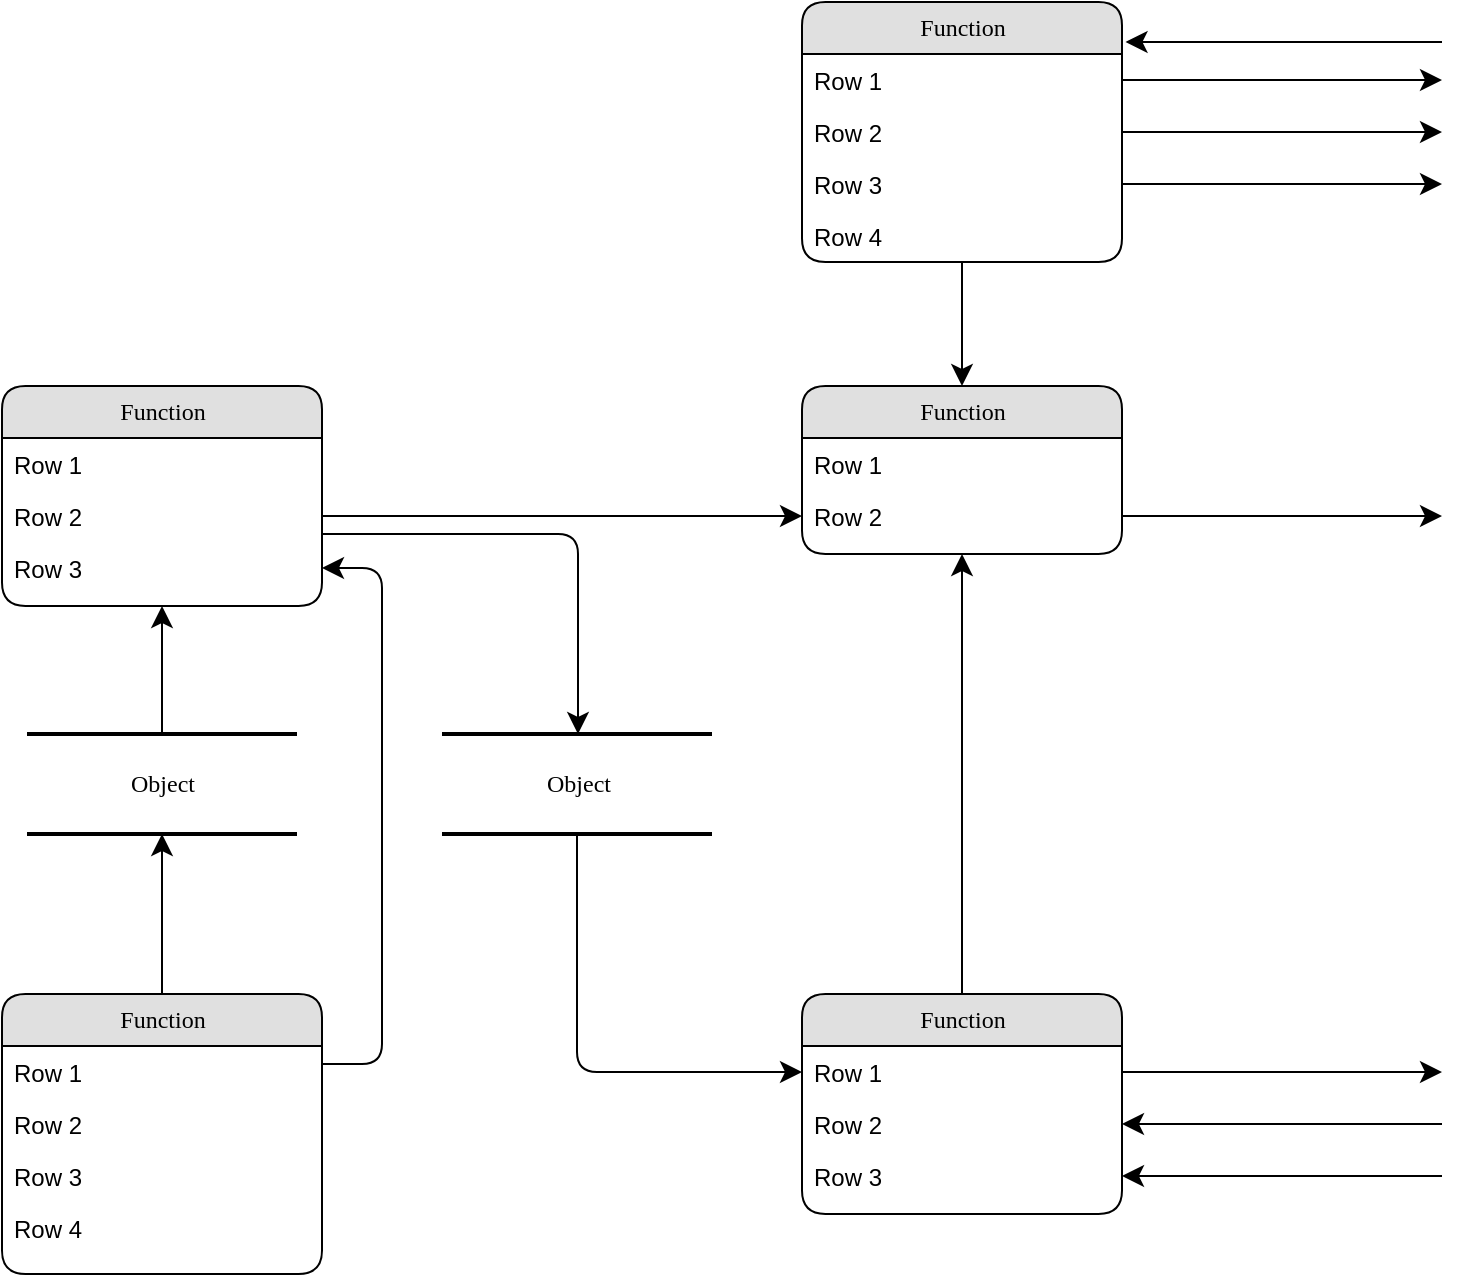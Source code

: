<mxfile version="16.6.6" type="github" pages="11">
  <diagram name="Page-1" id="5d7acffa-a066-3a61-03fe-96351882024d">
    <mxGraphModel dx="782" dy="508" grid="1" gridSize="10" guides="1" tooltips="1" connect="1" arrows="1" fold="1" page="1" pageScale="1" pageWidth="1100" pageHeight="850" background="#ffffff" math="0" shadow="0">
      <root>
        <mxCell id="0" />
        <mxCell id="1" parent="0" />
        <mxCell id="2debaab0fafb2da2-10" value="Object" style="html=1;rounded=0;shadow=0;comic=0;labelBackgroundColor=none;strokeWidth=2;fontFamily=Verdana;fontSize=12;align=center;shape=mxgraph.ios7ui.horLines;" parent="1" vertex="1">
          <mxGeometry x="172.5" y="440" width="135" height="50" as="geometry" />
        </mxCell>
        <mxCell id="21ea969265ad0168-10" value="Function" style="swimlane;html=1;fontStyle=0;childLayout=stackLayout;horizontal=1;startSize=26;fillColor=#e0e0e0;horizontalStack=0;resizeParent=1;resizeLast=0;collapsible=1;marginBottom=0;swimlaneFillColor=#ffffff;align=center;rounded=1;shadow=0;comic=0;labelBackgroundColor=none;strokeWidth=1;fontFamily=Verdana;fontSize=12" parent="1" vertex="1">
          <mxGeometry x="560" y="74" width="160" height="130" as="geometry" />
        </mxCell>
        <mxCell id="21ea969265ad0168-11" value="Row 1" style="text;html=1;strokeColor=none;fillColor=none;spacingLeft=4;spacingRight=4;whiteSpace=wrap;overflow=hidden;rotatable=0;points=[[0,0.5],[1,0.5]];portConstraint=eastwest;" parent="21ea969265ad0168-10" vertex="1">
          <mxGeometry y="26" width="160" height="26" as="geometry" />
        </mxCell>
        <mxCell id="21ea969265ad0168-12" value="Row 2" style="text;html=1;strokeColor=none;fillColor=none;spacingLeft=4;spacingRight=4;whiteSpace=wrap;overflow=hidden;rotatable=0;points=[[0,0.5],[1,0.5]];portConstraint=eastwest;" parent="21ea969265ad0168-10" vertex="1">
          <mxGeometry y="52" width="160" height="26" as="geometry" />
        </mxCell>
        <mxCell id="21ea969265ad0168-52" value="Row 3" style="text;html=1;strokeColor=none;fillColor=none;spacingLeft=4;spacingRight=4;whiteSpace=wrap;overflow=hidden;rotatable=0;points=[[0,0.5],[1,0.5]];portConstraint=eastwest;" parent="21ea969265ad0168-10" vertex="1">
          <mxGeometry y="78" width="160" height="26" as="geometry" />
        </mxCell>
        <mxCell id="21ea969265ad0168-13" value="Row 4" style="text;html=1;strokeColor=none;fillColor=none;spacingLeft=4;spacingRight=4;whiteSpace=wrap;overflow=hidden;rotatable=0;points=[[0,0.5],[1,0.5]];portConstraint=eastwest;" parent="21ea969265ad0168-10" vertex="1">
          <mxGeometry y="104" width="160" height="26" as="geometry" />
        </mxCell>
        <mxCell id="21ea969265ad0168-14" value="Function" style="swimlane;html=1;fontStyle=0;childLayout=stackLayout;horizontal=1;startSize=26;fillColor=#e0e0e0;horizontalStack=0;resizeParent=1;resizeLast=0;collapsible=1;marginBottom=0;swimlaneFillColor=#ffffff;align=center;rounded=1;shadow=0;comic=0;labelBackgroundColor=none;strokeWidth=1;fontFamily=Verdana;fontSize=12" parent="1" vertex="1">
          <mxGeometry x="160" y="266" width="160" height="110" as="geometry" />
        </mxCell>
        <mxCell id="21ea969265ad0168-15" value="Row 1" style="text;html=1;strokeColor=none;fillColor=none;spacingLeft=4;spacingRight=4;whiteSpace=wrap;overflow=hidden;rotatable=0;points=[[0,0.5],[1,0.5]];portConstraint=eastwest;" parent="21ea969265ad0168-14" vertex="1">
          <mxGeometry y="26" width="160" height="26" as="geometry" />
        </mxCell>
        <mxCell id="21ea969265ad0168-16" value="Row 2" style="text;html=1;strokeColor=none;fillColor=none;spacingLeft=4;spacingRight=4;whiteSpace=wrap;overflow=hidden;rotatable=0;points=[[0,0.5],[1,0.5]];portConstraint=eastwest;" parent="21ea969265ad0168-14" vertex="1">
          <mxGeometry y="52" width="160" height="26" as="geometry" />
        </mxCell>
        <mxCell id="21ea969265ad0168-17" value="Row 3" style="text;html=1;strokeColor=none;fillColor=none;spacingLeft=4;spacingRight=4;whiteSpace=wrap;overflow=hidden;rotatable=0;points=[[0,0.5],[1,0.5]];portConstraint=eastwest;" parent="21ea969265ad0168-14" vertex="1">
          <mxGeometry y="78" width="160" height="26" as="geometry" />
        </mxCell>
        <mxCell id="21ea969265ad0168-18" value="Function" style="swimlane;html=1;fontStyle=0;childLayout=stackLayout;horizontal=1;startSize=26;fillColor=#e0e0e0;horizontalStack=0;resizeParent=1;resizeLast=0;collapsible=1;marginBottom=0;swimlaneFillColor=#ffffff;align=center;rounded=1;shadow=0;comic=0;labelBackgroundColor=none;strokeWidth=1;fontFamily=Verdana;fontSize=12" parent="1" vertex="1">
          <mxGeometry x="160" y="570" width="160" height="140" as="geometry" />
        </mxCell>
        <mxCell id="21ea969265ad0168-19" value="Row 1" style="text;html=1;strokeColor=none;fillColor=none;spacingLeft=4;spacingRight=4;whiteSpace=wrap;overflow=hidden;rotatable=0;points=[[0,0.5],[1,0.5]];portConstraint=eastwest;" parent="21ea969265ad0168-18" vertex="1">
          <mxGeometry y="26" width="160" height="26" as="geometry" />
        </mxCell>
        <mxCell id="21ea969265ad0168-20" value="Row 2" style="text;html=1;strokeColor=none;fillColor=none;spacingLeft=4;spacingRight=4;whiteSpace=wrap;overflow=hidden;rotatable=0;points=[[0,0.5],[1,0.5]];portConstraint=eastwest;" parent="21ea969265ad0168-18" vertex="1">
          <mxGeometry y="52" width="160" height="26" as="geometry" />
        </mxCell>
        <mxCell id="21ea969265ad0168-51" value="Row 3" style="text;html=1;strokeColor=none;fillColor=none;spacingLeft=4;spacingRight=4;whiteSpace=wrap;overflow=hidden;rotatable=0;points=[[0,0.5],[1,0.5]];portConstraint=eastwest;" parent="21ea969265ad0168-18" vertex="1">
          <mxGeometry y="78" width="160" height="26" as="geometry" />
        </mxCell>
        <mxCell id="21ea969265ad0168-21" value="Row 4" style="text;html=1;strokeColor=none;fillColor=none;spacingLeft=4;spacingRight=4;whiteSpace=wrap;overflow=hidden;rotatable=0;points=[[0,0.5],[1,0.5]];portConstraint=eastwest;" parent="21ea969265ad0168-18" vertex="1">
          <mxGeometry y="104" width="160" height="26" as="geometry" />
        </mxCell>
        <mxCell id="21ea969265ad0168-22" value="Function" style="swimlane;html=1;fontStyle=0;childLayout=stackLayout;horizontal=1;startSize=26;fillColor=#e0e0e0;horizontalStack=0;resizeParent=1;resizeLast=0;collapsible=1;marginBottom=0;swimlaneFillColor=#ffffff;align=center;rounded=1;shadow=0;comic=0;labelBackgroundColor=none;strokeWidth=1;fontFamily=Verdana;fontSize=12" parent="1" vertex="1">
          <mxGeometry x="560" y="266" width="160" height="84" as="geometry" />
        </mxCell>
        <mxCell id="21ea969265ad0168-23" value="Row 1" style="text;html=1;strokeColor=none;fillColor=none;spacingLeft=4;spacingRight=4;whiteSpace=wrap;overflow=hidden;rotatable=0;points=[[0,0.5],[1,0.5]];portConstraint=eastwest;" parent="21ea969265ad0168-22" vertex="1">
          <mxGeometry y="26" width="160" height="26" as="geometry" />
        </mxCell>
        <mxCell id="21ea969265ad0168-24" value="Row 2" style="text;html=1;strokeColor=none;fillColor=none;spacingLeft=4;spacingRight=4;whiteSpace=wrap;overflow=hidden;rotatable=0;points=[[0,0.5],[1,0.5]];portConstraint=eastwest;" parent="21ea969265ad0168-22" vertex="1">
          <mxGeometry y="52" width="160" height="26" as="geometry" />
        </mxCell>
        <mxCell id="21ea969265ad0168-26" value="Function" style="swimlane;html=1;fontStyle=0;childLayout=stackLayout;horizontal=1;startSize=26;fillColor=#e0e0e0;horizontalStack=0;resizeParent=1;resizeLast=0;collapsible=1;marginBottom=0;swimlaneFillColor=#ffffff;align=center;rounded=1;shadow=0;comic=0;labelBackgroundColor=none;strokeWidth=1;fontFamily=Verdana;fontSize=12" parent="1" vertex="1">
          <mxGeometry x="560" y="570" width="160" height="110" as="geometry" />
        </mxCell>
        <mxCell id="21ea969265ad0168-27" value="Row 1" style="text;html=1;strokeColor=none;fillColor=none;spacingLeft=4;spacingRight=4;whiteSpace=wrap;overflow=hidden;rotatable=0;points=[[0,0.5],[1,0.5]];portConstraint=eastwest;" parent="21ea969265ad0168-26" vertex="1">
          <mxGeometry y="26" width="160" height="26" as="geometry" />
        </mxCell>
        <mxCell id="21ea969265ad0168-28" value="Row 2" style="text;html=1;strokeColor=none;fillColor=none;spacingLeft=4;spacingRight=4;whiteSpace=wrap;overflow=hidden;rotatable=0;points=[[0,0.5],[1,0.5]];portConstraint=eastwest;" parent="21ea969265ad0168-26" vertex="1">
          <mxGeometry y="52" width="160" height="26" as="geometry" />
        </mxCell>
        <mxCell id="21ea969265ad0168-29" value="Row 3" style="text;html=1;strokeColor=none;fillColor=none;spacingLeft=4;spacingRight=4;whiteSpace=wrap;overflow=hidden;rotatable=0;points=[[0,0.5],[1,0.5]];portConstraint=eastwest;" parent="21ea969265ad0168-26" vertex="1">
          <mxGeometry y="78" width="160" height="26" as="geometry" />
        </mxCell>
        <mxCell id="21ea969265ad0168-30" value="Object" style="html=1;rounded=0;shadow=0;comic=0;labelBackgroundColor=none;strokeWidth=2;fontFamily=Verdana;fontSize=12;align=center;shape=mxgraph.ios7ui.horLines;" parent="1" vertex="1">
          <mxGeometry x="380" y="440" width="135" height="50" as="geometry" />
        </mxCell>
        <mxCell id="21ea969265ad0168-31" style="edgeStyle=none;html=1;labelBackgroundColor=none;startFill=0;startSize=8;endFill=1;endSize=8;fontFamily=Verdana;fontSize=12;" parent="1" source="21ea969265ad0168-18" target="2debaab0fafb2da2-10" edge="1">
          <mxGeometry relative="1" as="geometry" />
        </mxCell>
        <mxCell id="21ea969265ad0168-32" style="edgeStyle=none;html=1;labelBackgroundColor=none;startFill=0;startSize=8;endFill=1;endSize=8;fontFamily=Verdana;fontSize=12;" parent="1" source="2debaab0fafb2da2-10" target="21ea969265ad0168-14" edge="1">
          <mxGeometry relative="1" as="geometry" />
        </mxCell>
        <mxCell id="21ea969265ad0168-33" style="edgeStyle=orthogonalEdgeStyle;html=1;labelBackgroundColor=none;startFill=0;startSize=8;endFill=1;endSize=8;fontFamily=Verdana;fontSize=12;exitX=1;exitY=0.25;entryX=1;entryY=0.5;" parent="1" source="21ea969265ad0168-18" target="21ea969265ad0168-17" edge="1">
          <mxGeometry relative="1" as="geometry">
            <Array as="points">
              <mxPoint x="350" y="605" />
              <mxPoint x="350" y="357" />
            </Array>
          </mxGeometry>
        </mxCell>
        <mxCell id="21ea969265ad0168-34" value="" style="edgeStyle=orthogonalEdgeStyle;html=1;labelBackgroundColor=none;startFill=0;startSize=8;endFill=1;endSize=8;fontFamily=Verdana;fontSize=12;" parent="1" source="21ea969265ad0168-30" target="21ea969265ad0168-27" edge="1">
          <mxGeometry x="-0.134" y="32" relative="1" as="geometry">
            <mxPoint as="offset" />
          </mxGeometry>
        </mxCell>
        <mxCell id="21ea969265ad0168-35" style="edgeStyle=orthogonalEdgeStyle;html=1;labelBackgroundColor=none;startFill=0;startSize=8;endFill=1;endSize=8;fontFamily=Verdana;fontSize=12;" parent="1" source="21ea969265ad0168-14" target="21ea969265ad0168-30" edge="1">
          <mxGeometry relative="1" as="geometry">
            <Array as="points">
              <mxPoint x="448" y="340" />
            </Array>
          </mxGeometry>
        </mxCell>
        <mxCell id="21ea969265ad0168-37" style="edgeStyle=orthogonalEdgeStyle;html=1;labelBackgroundColor=none;startFill=0;startSize=8;endFill=1;endSize=8;fontFamily=Verdana;fontSize=12;" parent="1" source="21ea969265ad0168-26" target="21ea969265ad0168-22" edge="1">
          <mxGeometry relative="1" as="geometry" />
        </mxCell>
        <mxCell id="21ea969265ad0168-38" style="edgeStyle=orthogonalEdgeStyle;html=1;labelBackgroundColor=none;startFill=0;startSize=8;endFill=1;endSize=8;fontFamily=Verdana;fontSize=12;" parent="1" source="21ea969265ad0168-10" target="21ea969265ad0168-22" edge="1">
          <mxGeometry relative="1" as="geometry" />
        </mxCell>
        <mxCell id="21ea969265ad0168-42" style="edgeStyle=orthogonalEdgeStyle;html=1;exitX=1;exitY=0.5;entryX=0;entryY=0.5;labelBackgroundColor=none;startFill=0;startSize=8;endFill=1;endSize=8;fontFamily=Verdana;fontSize=12;" parent="1" source="21ea969265ad0168-16" target="21ea969265ad0168-24" edge="1">
          <mxGeometry relative="1" as="geometry">
            <Array as="points" />
          </mxGeometry>
        </mxCell>
        <mxCell id="21ea969265ad0168-43" style="edgeStyle=orthogonalEdgeStyle;html=1;labelBackgroundColor=none;startFill=0;startSize=8;endFill=1;endSize=8;fontFamily=Verdana;fontSize=12;" parent="1" source="21ea969265ad0168-24" edge="1">
          <mxGeometry relative="1" as="geometry">
            <mxPoint x="880" y="331" as="targetPoint" />
          </mxGeometry>
        </mxCell>
        <mxCell id="21ea969265ad0168-44" style="edgeStyle=orthogonalEdgeStyle;html=1;exitX=1;exitY=0.5;labelBackgroundColor=none;startFill=0;startSize=8;endFill=1;endSize=8;fontFamily=Verdana;fontSize=12;" parent="1" source="21ea969265ad0168-27" edge="1">
          <mxGeometry relative="1" as="geometry">
            <mxPoint x="880" y="609" as="targetPoint" />
          </mxGeometry>
        </mxCell>
        <mxCell id="21ea969265ad0168-45" style="edgeStyle=orthogonalEdgeStyle;html=1;labelBackgroundColor=none;startFill=0;startSize=8;endFill=1;endSize=8;fontFamily=Verdana;fontSize=12;entryX=1;entryY=0.5;" parent="1" target="21ea969265ad0168-28" edge="1">
          <mxGeometry relative="1" as="geometry">
            <mxPoint x="890" y="619" as="targetPoint" />
            <mxPoint x="880" y="635" as="sourcePoint" />
            <Array as="points">
              <mxPoint x="880" y="635" />
            </Array>
          </mxGeometry>
        </mxCell>
        <mxCell id="21ea969265ad0168-46" style="edgeStyle=orthogonalEdgeStyle;html=1;labelBackgroundColor=none;startFill=0;startSize=8;endFill=1;endSize=8;fontFamily=Verdana;fontSize=12;entryX=1;entryY=0.5;" parent="1" target="21ea969265ad0168-29" edge="1">
          <mxGeometry relative="1" as="geometry">
            <mxPoint x="730.19" y="645.095" as="targetPoint" />
            <mxPoint x="880" y="661" as="sourcePoint" />
            <Array as="points">
              <mxPoint x="800" y="661" />
              <mxPoint x="800" y="661" />
            </Array>
          </mxGeometry>
        </mxCell>
        <mxCell id="21ea969265ad0168-47" style="edgeStyle=orthogonalEdgeStyle;html=1;exitX=1;exitY=0.5;labelBackgroundColor=none;startFill=0;startSize=8;endFill=1;endSize=8;fontFamily=Verdana;fontSize=12;" parent="1" source="21ea969265ad0168-11" edge="1">
          <mxGeometry relative="1" as="geometry">
            <mxPoint x="880" y="113" as="targetPoint" />
          </mxGeometry>
        </mxCell>
        <mxCell id="21ea969265ad0168-48" style="edgeStyle=orthogonalEdgeStyle;html=1;exitX=1;exitY=0.5;labelBackgroundColor=none;startFill=0;startSize=8;endFill=1;endSize=8;fontFamily=Verdana;fontSize=12;" parent="1" source="21ea969265ad0168-12" edge="1">
          <mxGeometry relative="1" as="geometry">
            <mxPoint x="880" y="139" as="targetPoint" />
          </mxGeometry>
        </mxCell>
        <mxCell id="21ea969265ad0168-49" style="edgeStyle=orthogonalEdgeStyle;html=1;exitX=1;exitY=0.5;labelBackgroundColor=none;startFill=0;startSize=8;endFill=1;endSize=8;fontFamily=Verdana;fontSize=12;" parent="1" source="21ea969265ad0168-52" edge="1">
          <mxGeometry relative="1" as="geometry">
            <mxPoint x="880" y="165" as="targetPoint" />
            <Array as="points" />
          </mxGeometry>
        </mxCell>
        <mxCell id="21ea969265ad0168-50" style="edgeStyle=elbowEdgeStyle;html=1;labelBackgroundColor=none;startFill=0;startSize=8;endFill=1;endSize=8;fontFamily=Verdana;fontSize=12;elbow=vertical;entryX=1.011;entryY=0.152;entryPerimeter=0;" parent="1" target="21ea969265ad0168-10" edge="1">
          <mxGeometry relative="1" as="geometry">
            <mxPoint x="740" y="89" as="targetPoint" />
            <mxPoint x="880" y="94" as="sourcePoint" />
            <Array as="points">
              <mxPoint x="810" y="94" />
            </Array>
          </mxGeometry>
        </mxCell>
      </root>
    </mxGraphModel>
  </diagram>
  <diagram id="NEFC5_riWzsDIuWnUayE" name="Main">
    <mxGraphModel dx="782" dy="1677" grid="1" gridSize="10" guides="1" tooltips="1" connect="1" arrows="1" fold="1" page="1" pageScale="1" pageWidth="827" pageHeight="1169" math="0" shadow="0">
      <root>
        <mxCell id="XBM9AIjGbo9Ioxt-2AgH-0" />
        <mxCell id="XBM9AIjGbo9Ioxt-2AgH-1" parent="XBM9AIjGbo9Ioxt-2AgH-0" />
        <mxCell id="5ZwU4GFAY4dAWswxQQot-0" value="Main" style="swimlane;html=1;fontStyle=0;childLayout=stackLayout;horizontal=1;startSize=26;fillColor=#e0e0e0;horizontalStack=0;resizeParent=1;resizeLast=0;collapsible=1;marginBottom=0;swimlaneFillColor=#ffffff;align=center;rounded=1;shadow=0;comic=0;labelBackgroundColor=none;strokeWidth=1;fontFamily=Verdana;fontSize=12" vertex="1" parent="XBM9AIjGbo9Ioxt-2AgH-1">
          <mxGeometry x="40" y="10" width="170" height="130" as="geometry" />
        </mxCell>
        <mxCell id="5ZwU4GFAY4dAWswxQQot-1" value="初始化System变量为SLAM" style="text;html=1;strokeColor=none;fillColor=none;spacingLeft=4;spacingRight=4;whiteSpace=wrap;overflow=hidden;rotatable=0;points=[[0,0.5],[1,0.5]];portConstraint=eastwest;" vertex="1" parent="5ZwU4GFAY4dAWswxQQot-0">
          <mxGeometry y="26" width="170" height="26" as="geometry" />
        </mxCell>
        <mxCell id="5ZwU4GFAY4dAWswxQQot-2" value="开始跟踪每一帧图像均执行TrackRGBD" style="text;html=1;strokeColor=none;fillColor=none;spacingLeft=4;spacingRight=4;whiteSpace=wrap;overflow=hidden;rotatable=0;points=[[0,0.5],[1,0.5]];portConstraint=eastwest;" vertex="1" parent="5ZwU4GFAY4dAWswxQQot-0">
          <mxGeometry y="52" width="170" height="38" as="geometry" />
        </mxCell>
        <mxCell id="5ZwU4GFAY4dAWswxQQot-3" value="。。。" style="text;html=1;strokeColor=none;fillColor=none;spacingLeft=4;spacingRight=4;whiteSpace=wrap;overflow=hidden;rotatable=0;points=[[0,0.5],[1,0.5]];portConstraint=eastwest;" vertex="1" parent="5ZwU4GFAY4dAWswxQQot-0">
          <mxGeometry y="90" width="170" height="26" as="geometry" />
        </mxCell>
        <mxCell id="cbzC4tqrLc4gMZMBszN0-0" value="System::TrackRGBD()" style="swimlane;html=1;fontStyle=0;childLayout=stackLayout;horizontal=1;startSize=26;fillColor=#e0e0e0;horizontalStack=0;resizeParent=1;resizeLast=0;collapsible=1;marginBottom=0;swimlaneFillColor=#ffffff;align=center;rounded=1;shadow=0;comic=0;labelBackgroundColor=none;strokeWidth=1;fontFamily=Verdana;fontSize=12" vertex="1" parent="XBM9AIjGbo9Ioxt-2AgH-1">
          <mxGeometry x="260" y="10" width="310" height="130" as="geometry" />
        </mxCell>
        <mxCell id="cbzC4tqrLc4gMZMBszN0-1" value="检测模式是否变化" style="text;html=1;strokeColor=none;fillColor=none;spacingLeft=4;spacingRight=4;whiteSpace=wrap;overflow=hidden;rotatable=0;points=[[0,0.5],[1,0.5]];portConstraint=eastwest;" vertex="1" parent="cbzC4tqrLc4gMZMBszN0-0">
          <mxGeometry y="26" width="310" height="26" as="geometry" />
        </mxCell>
        <mxCell id="cbzC4tqrLc4gMZMBszN0-2" value="检测是否Reset" style="text;html=1;strokeColor=none;fillColor=none;spacingLeft=4;spacingRight=4;whiteSpace=wrap;overflow=hidden;rotatable=0;points=[[0,0.5],[1,0.5]];portConstraint=eastwest;" vertex="1" parent="cbzC4tqrLc4gMZMBszN0-0">
          <mxGeometry y="52" width="310" height="26" as="geometry" />
        </mxCell>
        <mxCell id="cbzC4tqrLc4gMZMBszN0-3" value="mpTracker-&amp;gt;GetImg()" style="text;html=1;strokeColor=none;fillColor=none;spacingLeft=4;spacingRight=4;whiteSpace=wrap;overflow=hidden;rotatable=0;points=[[0,0.5],[1,0.5]];portConstraint=eastwest;" vertex="1" parent="cbzC4tqrLc4gMZMBszN0-0">
          <mxGeometry y="78" width="310" height="26" as="geometry" />
        </mxCell>
        <mxCell id="OGtgcvj3k4_5JYCi7gIc-1" value="mpTracker-&amp;gt;GrabImageRGBD()" style="text;html=1;strokeColor=none;fillColor=none;spacingLeft=4;spacingRight=4;whiteSpace=wrap;overflow=hidden;rotatable=0;points=[[0,0.5],[1,0.5]];portConstraint=eastwest;" vertex="1" parent="cbzC4tqrLc4gMZMBszN0-0">
          <mxGeometry y="104" width="310" height="26" as="geometry" />
        </mxCell>
        <mxCell id="wZVVgEbONP2YVBvIuFuA-4" value="若mbActivateLocalizationMode变为True，mpLocalMapper-&amp;gt;RequestStop()，停止之后，mpTracker-&amp;gt;InformOnlyTracking(True)" style="rounded=0;whiteSpace=wrap;html=1;fontColor=#000000;" vertex="1" parent="XBM9AIjGbo9Ioxt-2AgH-1">
          <mxGeometry x="630" y="-80" width="270" height="50" as="geometry" />
        </mxCell>
        <mxCell id="wZVVgEbONP2YVBvIuFuA-6" style="edgeStyle=orthogonalEdgeStyle;rounded=0;orthogonalLoop=1;jettySize=auto;html=1;exitX=1;exitY=0.5;exitDx=0;exitDy=0;entryX=0;entryY=0.5;entryDx=0;entryDy=0;fontColor=#000000;" edge="1" parent="XBM9AIjGbo9Ioxt-2AgH-1" source="cbzC4tqrLc4gMZMBszN0-1" target="wZVVgEbONP2YVBvIuFuA-4">
          <mxGeometry relative="1" as="geometry" />
        </mxCell>
        <mxCell id="wZVVgEbONP2YVBvIuFuA-7" value="若mbDeactivateLocalizationMode变为True，mpTracker-&amp;gt;InformOnlyTracking(False)，通知之后，mpLocalMapper-&amp;gt;Release()" style="rounded=0;whiteSpace=wrap;html=1;fontColor=#000000;" vertex="1" parent="XBM9AIjGbo9Ioxt-2AgH-1">
          <mxGeometry x="630" y="-30" width="270" height="50" as="geometry" />
        </mxCell>
        <mxCell id="wZVVgEbONP2YVBvIuFuA-8" style="edgeStyle=orthogonalEdgeStyle;rounded=0;orthogonalLoop=1;jettySize=auto;html=1;exitX=1;exitY=0.5;exitDx=0;exitDy=0;fontColor=#000000;entryX=0;entryY=0.5;entryDx=0;entryDy=0;" edge="1" parent="XBM9AIjGbo9Ioxt-2AgH-1" source="cbzC4tqrLc4gMZMBszN0-1" target="wZVVgEbONP2YVBvIuFuA-7">
          <mxGeometry relative="1" as="geometry">
            <mxPoint x="630" y="76" as="targetPoint" />
          </mxGeometry>
        </mxCell>
        <mxCell id="wZVVgEbONP2YVBvIuFuA-9" value="若mbReset为True则mpTracker-&amp;gt;Reset()" style="rounded=0;whiteSpace=wrap;html=1;fontColor=#000000;" vertex="1" parent="XBM9AIjGbo9Ioxt-2AgH-1">
          <mxGeometry x="630" y="30" width="270" height="50" as="geometry" />
        </mxCell>
        <mxCell id="wZVVgEbONP2YVBvIuFuA-10" style="edgeStyle=orthogonalEdgeStyle;rounded=0;orthogonalLoop=1;jettySize=auto;html=1;exitX=1;exitY=0.5;exitDx=0;exitDy=0;entryX=0;entryY=0.5;entryDx=0;entryDy=0;fontColor=#000000;" edge="1" parent="XBM9AIjGbo9Ioxt-2AgH-1" source="cbzC4tqrLc4gMZMBszN0-2" target="wZVVgEbONP2YVBvIuFuA-9">
          <mxGeometry relative="1" as="geometry" />
        </mxCell>
        <mxCell id="wZVVgEbONP2YVBvIuFuA-11" value="Tracking::GetImg()，通知语义分割线程开始运行" style="swimlane;html=1;fontStyle=0;childLayout=stackLayout;horizontal=1;startSize=26;fillColor=#e0e0e0;horizontalStack=0;resizeParent=1;resizeLast=0;collapsible=1;marginBottom=0;swimlaneFillColor=#ffffff;align=center;rounded=1;shadow=0;comic=0;labelBackgroundColor=none;strokeWidth=1;fontFamily=Verdana;fontSize=12" vertex="1" parent="XBM9AIjGbo9Ioxt-2AgH-1">
          <mxGeometry x="630" y="88" width="310" height="110" as="geometry" />
        </mxCell>
        <mxCell id="wZVVgEbONP2YVBvIuFuA-12" value="mpSegment-&amp;gt;mbNewImgFlag=True" style="text;html=1;strokeColor=none;fillColor=none;spacingLeft=4;spacingRight=4;whiteSpace=wrap;overflow=hidden;rotatable=0;points=[[0,0.5],[1,0.5]];portConstraint=eastwest;" vertex="1" parent="wZVVgEbONP2YVBvIuFuA-11">
          <mxGeometry y="26" width="310" height="26" as="geometry" />
        </mxCell>
        <mxCell id="wZVVgEbONP2YVBvIuFuA-13" value="将当前图像拷贝至mpSegment-&amp;gt;mImg中" style="text;html=1;strokeColor=none;fillColor=none;spacingLeft=4;spacingRight=4;whiteSpace=wrap;overflow=hidden;rotatable=0;points=[[0,0.5],[1,0.5]];portConstraint=eastwest;" vertex="1" parent="wZVVgEbONP2YVBvIuFuA-11">
          <mxGeometry y="52" width="310" height="26" as="geometry" />
        </mxCell>
        <mxCell id="OGtgcvj3k4_5JYCi7gIc-0" style="edgeStyle=orthogonalEdgeStyle;rounded=0;orthogonalLoop=1;jettySize=auto;html=1;exitX=1;exitY=0.5;exitDx=0;exitDy=0;entryX=0;entryY=0.5;entryDx=0;entryDy=0;fontColor=#000000;" edge="1" parent="XBM9AIjGbo9Ioxt-2AgH-1" source="cbzC4tqrLc4gMZMBszN0-3" target="wZVVgEbONP2YVBvIuFuA-11">
          <mxGeometry relative="1" as="geometry" />
        </mxCell>
        <mxCell id="OGtgcvj3k4_5JYCi7gIc-2" value="Tracking::GrabImageRGBD()，输入彩色以及深度图" style="swimlane;html=1;fontStyle=0;childLayout=stackLayout;horizontal=1;startSize=26;fillColor=#e0e0e0;horizontalStack=0;resizeParent=1;resizeLast=0;collapsible=1;marginBottom=0;swimlaneFillColor=#ffffff;align=center;rounded=1;shadow=0;comic=0;labelBackgroundColor=none;strokeWidth=1;fontFamily=Verdana;fontSize=12" vertex="1" parent="XBM9AIjGbo9Ioxt-2AgH-1">
          <mxGeometry x="630" y="210" width="310" height="110" as="geometry" />
        </mxCell>
        <mxCell id="OGtgcvj3k4_5JYCi7gIc-3" value="彩色图转换为灰度图，深度图进行scaled缩放，分别存储值mImGray, mImDepth, mImRGB中" style="text;html=1;strokeColor=none;fillColor=none;spacingLeft=4;spacingRight=4;whiteSpace=wrap;overflow=hidden;rotatable=0;points=[[0,0.5],[1,0.5]];portConstraint=eastwest;" vertex="1" parent="OGtgcvj3k4_5JYCi7gIc-2">
          <mxGeometry y="26" width="310" height="44" as="geometry" />
        </mxCell>
        <mxCell id="OGtgcvj3k4_5JYCi7gIc-4" value="初始化当前帧mCurrentFrame" style="text;html=1;strokeColor=none;fillColor=none;spacingLeft=4;spacingRight=4;whiteSpace=wrap;overflow=hidden;rotatable=0;points=[[0,0.5],[1,0.5]];portConstraint=eastwest;" vertex="1" parent="OGtgcvj3k4_5JYCi7gIc-2">
          <mxGeometry y="70" width="310" height="26" as="geometry" />
        </mxCell>
      </root>
    </mxGraphModel>
  </diagram>
  <diagram id="SY-_o7IUkK4LBvVgOJHN" name="System">
    <mxGraphModel dx="782" dy="508" grid="1" gridSize="10" guides="1" tooltips="1" connect="1" arrows="1" fold="1" page="1" pageScale="1" pageWidth="827" pageHeight="1169" math="0" shadow="0">
      <root>
        <mxCell id="jMa5dYvX6v_q3Ia01rmw-0" />
        <mxCell id="jMa5dYvX6v_q3Ia01rmw-1" parent="jMa5dYvX6v_q3Ia01rmw-0" />
        <mxCell id="kW41pUX5bKuz9Podp9el-0" value="System类" style="swimlane;html=1;fontStyle=0;childLayout=stackLayout;horizontal=1;startSize=26;fillColor=#e0e0e0;horizontalStack=0;resizeParent=1;resizeLast=0;collapsible=1;marginBottom=0;swimlaneFillColor=#ffffff;align=center;rounded=1;shadow=0;comic=0;labelBackgroundColor=none;strokeWidth=1;fontFamily=Verdana;fontSize=12" vertex="1" parent="jMa5dYvX6v_q3Ia01rmw-1">
          <mxGeometry x="40" y="10" width="220" height="286" as="geometry" />
        </mxCell>
        <mxCell id="kW41pUX5bKuz9Podp9el-1" value="mpVocabulary词袋库" style="text;html=1;strokeColor=none;fillColor=none;spacingLeft=4;spacingRight=4;whiteSpace=wrap;overflow=hidden;rotatable=0;points=[[0,0.5],[1,0.5]];portConstraint=eastwest;" vertex="1" parent="kW41pUX5bKuz9Podp9el-0">
          <mxGeometry y="26" width="220" height="26" as="geometry" />
        </mxCell>
        <mxCell id="kW41pUX5bKuz9Podp9el-2" value="mpKeyFrameDatabase关键帧数据库" style="text;html=1;strokeColor=none;fillColor=none;spacingLeft=4;spacingRight=4;whiteSpace=wrap;overflow=hidden;rotatable=0;points=[[0,0.5],[1,0.5]];portConstraint=eastwest;" vertex="1" parent="kW41pUX5bKuz9Podp9el-0">
          <mxGeometry y="52" width="220" height="26" as="geometry" />
        </mxCell>
        <mxCell id="kW41pUX5bKuz9Podp9el-3" value="mpMap存储地图点以及关键帧" style="text;html=1;strokeColor=none;fillColor=none;spacingLeft=4;spacingRight=4;whiteSpace=wrap;overflow=hidden;rotatable=0;points=[[0,0.5],[1,0.5]];portConstraint=eastwest;" vertex="1" parent="kW41pUX5bKuz9Podp9el-0">
          <mxGeometry y="78" width="220" height="26" as="geometry" />
        </mxCell>
        <mxCell id="snyWjYY8nI6VhSQiQAVx-0" value="mpLocalMapper管理局部地图进行BA" style="text;html=1;strokeColor=none;fillColor=none;spacingLeft=4;spacingRight=4;whiteSpace=wrap;overflow=hidden;rotatable=0;points=[[0,0.5],[1,0.5]];portConstraint=eastwest;" vertex="1" parent="kW41pUX5bKuz9Podp9el-0">
          <mxGeometry y="104" width="220" height="26" as="geometry" />
        </mxCell>
        <mxCell id="snyWjYY8nI6VhSQiQAVx-1" value="mpLoopCloser检测回环" style="text;html=1;strokeColor=none;fillColor=none;spacingLeft=4;spacingRight=4;whiteSpace=wrap;overflow=hidden;rotatable=0;points=[[0,0.5],[1,0.5]];portConstraint=eastwest;" vertex="1" parent="kW41pUX5bKuz9Podp9el-0">
          <mxGeometry y="130" width="220" height="26" as="geometry" />
        </mxCell>
        <mxCell id="snyWjYY8nI6VhSQiQAVx-2" value="mMutexReset,mbReset设置是否reset" style="text;html=1;strokeColor=none;fillColor=none;spacingLeft=4;spacingRight=4;whiteSpace=wrap;overflow=hidden;rotatable=0;points=[[0,0.5],[1,0.5]];portConstraint=eastwest;" vertex="1" parent="kW41pUX5bKuz9Podp9el-0">
          <mxGeometry y="156" width="220" height="26" as="geometry" />
        </mxCell>
        <mxCell id="snyWjYY8nI6VhSQiQAVx-6" value="mMutexMode用于更改模式" style="text;html=1;strokeColor=none;fillColor=none;spacingLeft=4;spacingRight=4;whiteSpace=wrap;overflow=hidden;rotatable=0;points=[[0,0.5],[1,0.5]];portConstraint=eastwest;" vertex="1" parent="kW41pUX5bKuz9Podp9el-0">
          <mxGeometry y="182" width="220" height="26" as="geometry" />
        </mxCell>
        <mxCell id="snyWjYY8nI6VhSQiQAVx-15" value="mpPointCloudMapping存储点云" style="text;html=1;strokeColor=none;fillColor=none;spacingLeft=4;spacingRight=4;whiteSpace=wrap;overflow=hidden;rotatable=0;points=[[0,0.5],[1,0.5]];portConstraint=eastwest;" vertex="1" parent="kW41pUX5bKuz9Podp9el-0">
          <mxGeometry y="208" width="220" height="26" as="geometry" />
        </mxCell>
        <mxCell id="snyWjYY8nI6VhSQiQAVx-16" value="&lt;font color=&quot;#ff1605&quot;&gt;跟踪器mpTracker&lt;/font&gt;" style="text;html=1;strokeColor=none;fillColor=none;spacingLeft=4;spacingRight=4;whiteSpace=wrap;overflow=hidden;rotatable=0;points=[[0,0.5],[1,0.5]];portConstraint=eastwest;" vertex="1" parent="kW41pUX5bKuz9Podp9el-0">
          <mxGeometry y="234" width="220" height="26" as="geometry" />
        </mxCell>
        <mxCell id="snyWjYY8nI6VhSQiQAVx-17" value="&lt;font color=&quot;#ff1605&quot;&gt;mpSegment&lt;/font&gt;" style="text;html=1;strokeColor=none;fillColor=none;spacingLeft=4;spacingRight=4;whiteSpace=wrap;overflow=hidden;rotatable=0;points=[[0,0.5],[1,0.5]];portConstraint=eastwest;" vertex="1" parent="kW41pUX5bKuz9Podp9el-0">
          <mxGeometry y="260" width="220" height="26" as="geometry" />
        </mxCell>
        <mxCell id="snyWjYY8nI6VhSQiQAVx-7" value="System()" style="swimlane;html=1;fontStyle=0;childLayout=stackLayout;horizontal=1;startSize=26;fillColor=#e0e0e0;horizontalStack=0;resizeParent=1;resizeLast=0;collapsible=1;marginBottom=0;swimlaneFillColor=#ffffff;align=center;rounded=1;shadow=0;comic=0;labelBackgroundColor=none;strokeWidth=1;fontFamily=Verdana;fontSize=12" vertex="1" parent="jMa5dYvX6v_q3Ia01rmw-1">
          <mxGeometry x="360" y="10" width="270" height="310" as="geometry" />
        </mxCell>
        <mxCell id="iMxnfdd-Q5UNsJNEeDG7-0" value="mbReset(F), mbActivateLocalizationMode(F), mbDeactivateLocalizationMode(F)" style="text;html=1;strokeColor=none;fillColor=none;spacingLeft=4;spacingRight=4;whiteSpace=wrap;overflow=hidden;rotatable=0;points=[[0,0.5],[1,0.5]];portConstraint=eastwest;" vertex="1" parent="snyWjYY8nI6VhSQiQAVx-7">
          <mxGeometry y="26" width="270" height="44" as="geometry" />
        </mxCell>
        <mxCell id="snyWjYY8nI6VhSQiQAVx-8" value="读取词袋库到mpVocabulary中" style="text;html=1;strokeColor=none;fillColor=none;spacingLeft=4;spacingRight=4;whiteSpace=wrap;overflow=hidden;rotatable=0;points=[[0,0.5],[1,0.5]];portConstraint=eastwest;" vertex="1" parent="snyWjYY8nI6VhSQiQAVx-7">
          <mxGeometry y="70" width="270" height="26" as="geometry" />
        </mxCell>
        <mxCell id="snyWjYY8nI6VhSQiQAVx-9" value="创建KeyFrameDatabase" style="text;html=1;strokeColor=none;fillColor=none;spacingLeft=4;spacingRight=4;whiteSpace=wrap;overflow=hidden;rotatable=0;points=[[0,0.5],[1,0.5]];portConstraint=eastwest;" vertex="1" parent="snyWjYY8nI6VhSQiQAVx-7">
          <mxGeometry y="96" width="270" height="26" as="geometry" />
        </mxCell>
        <mxCell id="snyWjYY8nI6VhSQiQAVx-10" value="创建地图mpMap（可从已有地图中创建）" style="text;html=1;strokeColor=none;fillColor=none;spacingLeft=4;spacingRight=4;whiteSpace=wrap;overflow=hidden;rotatable=0;points=[[0,0.5],[1,0.5]];portConstraint=eastwest;" vertex="1" parent="snyWjYY8nI6VhSQiQAVx-7">
          <mxGeometry y="122" width="270" height="26" as="geometry" />
        </mxCell>
        <mxCell id="snyWjYY8nI6VhSQiQAVx-11" value="创建点云mpPointCloudMapping" style="text;html=1;strokeColor=none;fillColor=none;spacingLeft=4;spacingRight=4;whiteSpace=wrap;overflow=hidden;rotatable=0;points=[[0,0.5],[1,0.5]];portConstraint=eastwest;" vertex="1" parent="snyWjYY8nI6VhSQiQAVx-7">
          <mxGeometry y="148" width="270" height="26" as="geometry" />
        </mxCell>
        <mxCell id="snyWjYY8nI6VhSQiQAVx-12" value="初始化跟踪器mpTracker（主线程）" style="text;html=1;strokeColor=none;fillColor=none;spacingLeft=4;spacingRight=4;whiteSpace=wrap;overflow=hidden;rotatable=0;points=[[0,0.5],[1,0.5]];portConstraint=eastwest;" vertex="1" parent="snyWjYY8nI6VhSQiQAVx-7">
          <mxGeometry y="174" width="270" height="26" as="geometry" />
        </mxCell>
        <mxCell id="snyWjYY8nI6VhSQiQAVx-13" value="初始化局部地图器mpLocalMapper(线程1)" style="text;html=1;strokeColor=none;fillColor=none;spacingLeft=4;spacingRight=4;whiteSpace=wrap;overflow=hidden;rotatable=0;points=[[0,0.5],[1,0.5]];portConstraint=eastwest;" vertex="1" parent="snyWjYY8nI6VhSQiQAVx-7">
          <mxGeometry y="200" width="270" height="26" as="geometry" />
        </mxCell>
        <mxCell id="snyWjYY8nI6VhSQiQAVx-14" value="初始化回环检测器mpLoopCloser（线程2）" style="text;html=1;strokeColor=none;fillColor=none;spacingLeft=4;spacingRight=4;whiteSpace=wrap;overflow=hidden;rotatable=0;points=[[0,0.5],[1,0.5]];portConstraint=eastwest;" vertex="1" parent="snyWjYY8nI6VhSQiQAVx-7">
          <mxGeometry y="226" width="270" height="26" as="geometry" />
        </mxCell>
        <mxCell id="snyWjYY8nI6VhSQiQAVx-18" value="初始化语义分割器mpSegment（线程3）" style="text;html=1;strokeColor=none;fillColor=none;spacingLeft=4;spacingRight=4;whiteSpace=wrap;overflow=hidden;rotatable=0;points=[[0,0.5],[1,0.5]];portConstraint=eastwest;" vertex="1" parent="snyWjYY8nI6VhSQiQAVx-7">
          <mxGeometry y="252" width="270" height="26" as="geometry" />
        </mxCell>
      </root>
    </mxGraphModel>
  </diagram>
  <diagram id="AGhw0_a0rHJUGcJoCUrq" name="KeyFrameDatabase">
    <mxGraphModel dx="782" dy="508" grid="1" gridSize="10" guides="1" tooltips="1" connect="1" arrows="1" fold="1" page="1" pageScale="1" pageWidth="827" pageHeight="1169" math="0" shadow="0">
      <root>
        <mxCell id="iMpm26M5YSjl4dFQ-dUd-0" />
        <mxCell id="iMpm26M5YSjl4dFQ-dUd-1" parent="iMpm26M5YSjl4dFQ-dUd-0" />
        <mxCell id="OT4isPNVGjL9xpg4gE8G-0" value="KeyFrameDatabase类" style="swimlane;html=1;fontStyle=0;childLayout=stackLayout;horizontal=1;startSize=26;fillColor=#e0e0e0;horizontalStack=0;resizeParent=1;resizeLast=0;collapsible=1;marginBottom=0;swimlaneFillColor=#ffffff;align=center;rounded=1;shadow=0;comic=0;labelBackgroundColor=none;strokeWidth=1;fontFamily=Verdana;fontSize=12" vertex="1" parent="iMpm26M5YSjl4dFQ-dUd-1">
          <mxGeometry x="40" y="10" width="220" height="110" as="geometry" />
        </mxCell>
        <mxCell id="OT4isPNVGjL9xpg4gE8G-1" value="关联的词袋库mpVoc" style="text;html=1;strokeColor=none;fillColor=none;spacingLeft=4;spacingRight=4;whiteSpace=wrap;overflow=hidden;rotatable=0;points=[[0,0.5],[1,0.5]];portConstraint=eastwest;" vertex="1" parent="OT4isPNVGjL9xpg4gE8G-0">
          <mxGeometry y="26" width="220" height="26" as="geometry" />
        </mxCell>
        <mxCell id="OT4isPNVGjL9xpg4gE8G-2" value="mvInvertedFile" style="text;html=1;strokeColor=none;fillColor=none;spacingLeft=4;spacingRight=4;whiteSpace=wrap;overflow=hidden;rotatable=0;points=[[0,0.5],[1,0.5]];portConstraint=eastwest;" vertex="1" parent="OT4isPNVGjL9xpg4gE8G-0">
          <mxGeometry y="52" width="220" height="26" as="geometry" />
        </mxCell>
        <mxCell id="OT4isPNVGjL9xpg4gE8G-11" value="mMutex" style="text;html=1;strokeColor=none;fillColor=none;spacingLeft=4;spacingRight=4;whiteSpace=wrap;overflow=hidden;rotatable=0;points=[[0,0.5],[1,0.5]];portConstraint=eastwest;" vertex="1" parent="OT4isPNVGjL9xpg4gE8G-0">
          <mxGeometry y="78" width="220" height="26" as="geometry" />
        </mxCell>
        <mxCell id="OT4isPNVGjL9xpg4gE8G-12" value="KeyFrameDatabase()" style="swimlane;html=1;fontStyle=0;childLayout=stackLayout;horizontal=1;startSize=26;fillColor=#e0e0e0;horizontalStack=0;resizeParent=1;resizeLast=0;collapsible=1;marginBottom=0;swimlaneFillColor=#ffffff;align=center;rounded=1;shadow=0;comic=0;labelBackgroundColor=none;strokeWidth=1;fontFamily=Verdana;fontSize=12" vertex="1" parent="iMpm26M5YSjl4dFQ-dUd-1">
          <mxGeometry x="330" y="10" width="270" height="110" as="geometry" />
        </mxCell>
        <mxCell id="OT4isPNVGjL9xpg4gE8G-13" value="初始化词袋库mpVoc" style="text;html=1;strokeColor=none;fillColor=none;spacingLeft=4;spacingRight=4;whiteSpace=wrap;overflow=hidden;rotatable=0;points=[[0,0.5],[1,0.5]];portConstraint=eastwest;" vertex="1" parent="OT4isPNVGjL9xpg4gE8G-12">
          <mxGeometry y="26" width="270" height="26" as="geometry" />
        </mxCell>
        <mxCell id="OT4isPNVGjL9xpg4gE8G-14" value="根据词袋库voc的size()初始化mvInvertedFile大小" style="text;html=1;strokeColor=none;fillColor=none;spacingLeft=4;spacingRight=4;whiteSpace=wrap;overflow=hidden;rotatable=0;points=[[0,0.5],[1,0.5]];portConstraint=eastwest;" vertex="1" parent="OT4isPNVGjL9xpg4gE8G-12">
          <mxGeometry y="52" width="270" height="48" as="geometry" />
        </mxCell>
      </root>
    </mxGraphModel>
  </diagram>
  <diagram id="HXUh8lzKpRctUZbhuzFW" name="Map">
    <mxGraphModel dx="782" dy="508" grid="1" gridSize="10" guides="1" tooltips="1" connect="1" arrows="1" fold="1" page="1" pageScale="1" pageWidth="827" pageHeight="1169" math="0" shadow="0">
      <root>
        <mxCell id="5srHFtmBPw0Hif0gjCAh-0" />
        <mxCell id="5srHFtmBPw0Hif0gjCAh-1" parent="5srHFtmBPw0Hif0gjCAh-0" />
        <mxCell id="BTc3utKMtgOVJJnXJlWc-0" value="Map类" style="swimlane;html=1;fontStyle=0;childLayout=stackLayout;horizontal=1;startSize=26;fillColor=#e0e0e0;horizontalStack=0;resizeParent=1;resizeLast=0;collapsible=1;marginBottom=0;swimlaneFillColor=#ffffff;align=center;rounded=1;shadow=0;comic=0;labelBackgroundColor=none;strokeWidth=1;fontFamily=Verdana;fontSize=12" vertex="1" parent="5srHFtmBPw0Hif0gjCAh-1">
          <mxGeometry x="40" y="10" width="220" height="286" as="geometry" />
        </mxCell>
        <mxCell id="BTc3utKMtgOVJJnXJlWc-1" value="mspMapPoints存储地图点的集合" style="text;html=1;strokeColor=none;fillColor=none;spacingLeft=4;spacingRight=4;whiteSpace=wrap;overflow=hidden;rotatable=0;points=[[0,0.5],[1,0.5]];portConstraint=eastwest;" vertex="1" parent="BTc3utKMtgOVJJnXJlWc-0">
          <mxGeometry y="26" width="220" height="26" as="geometry" />
        </mxCell>
        <mxCell id="BTc3utKMtgOVJJnXJlWc-2" value="mspKeyFrames存储关键帧的集合" style="text;html=1;strokeColor=none;fillColor=none;spacingLeft=4;spacingRight=4;whiteSpace=wrap;overflow=hidden;rotatable=0;points=[[0,0.5],[1,0.5]];portConstraint=eastwest;" vertex="1" parent="BTc3utKMtgOVJJnXJlWc-0">
          <mxGeometry y="52" width="220" height="26" as="geometry" />
        </mxCell>
        <mxCell id="BTc3utKMtgOVJJnXJlWc-3" value="mvpReferenceMapPoints向量" style="text;html=1;strokeColor=none;fillColor=none;spacingLeft=4;spacingRight=4;whiteSpace=wrap;overflow=hidden;rotatable=0;points=[[0,0.5],[1,0.5]];portConstraint=eastwest;" vertex="1" parent="BTc3utKMtgOVJJnXJlWc-0">
          <mxGeometry y="78" width="220" height="26" as="geometry" />
        </mxCell>
        <mxCell id="BTc3utKMtgOVJJnXJlWc-4" value="mnMaxKFid" style="text;html=1;strokeColor=none;fillColor=none;spacingLeft=4;spacingRight=4;whiteSpace=wrap;overflow=hidden;rotatable=0;points=[[0,0.5],[1,0.5]];portConstraint=eastwest;" vertex="1" parent="BTc3utKMtgOVJJnXJlWc-0">
          <mxGeometry y="104" width="220" height="26" as="geometry" />
        </mxCell>
        <mxCell id="BTc3utKMtgOVJJnXJlWc-5" value="mMutexMap" style="text;html=1;strokeColor=none;fillColor=none;spacingLeft=4;spacingRight=4;whiteSpace=wrap;overflow=hidden;rotatable=0;points=[[0,0.5],[1,0.5]];portConstraint=eastwest;" vertex="1" parent="BTc3utKMtgOVJJnXJlWc-0">
          <mxGeometry y="130" width="220" height="26" as="geometry" />
        </mxCell>
        <mxCell id="BTc3utKMtgOVJJnXJlWc-6" value="&lt;font color=&quot;#ff1100&quot;&gt;mvpKeyFrameOrigins向量&lt;/font&gt;" style="text;html=1;strokeColor=none;fillColor=none;spacingLeft=4;spacingRight=4;whiteSpace=wrap;overflow=hidden;rotatable=0;points=[[0,0.5],[1,0.5]];portConstraint=eastwest;" vertex="1" parent="BTc3utKMtgOVJJnXJlWc-0">
          <mxGeometry y="156" width="220" height="26" as="geometry" />
        </mxCell>
        <mxCell id="BTc3utKMtgOVJJnXJlWc-9" value="&lt;font color=&quot;#ff1605&quot;&gt;mMutexMapUpdate&lt;/font&gt;" style="text;html=1;strokeColor=none;fillColor=none;spacingLeft=4;spacingRight=4;whiteSpace=wrap;overflow=hidden;rotatable=0;points=[[0,0.5],[1,0.5]];portConstraint=eastwest;" vertex="1" parent="BTc3utKMtgOVJJnXJlWc-0">
          <mxGeometry y="182" width="220" height="26" as="geometry" />
        </mxCell>
        <mxCell id="BTc3utKMtgOVJJnXJlWc-10" value="&lt;font color=&quot;#ff1605&quot;&gt;mMutexPointCreation用于避免同时创建多个点时造成的id矛盾&lt;/font&gt;" style="text;html=1;strokeColor=none;fillColor=none;spacingLeft=4;spacingRight=4;whiteSpace=wrap;overflow=hidden;rotatable=0;points=[[0,0.5],[1,0.5]];portConstraint=eastwest;" vertex="1" parent="BTc3utKMtgOVJJnXJlWc-0">
          <mxGeometry y="208" width="220" height="42" as="geometry" />
        </mxCell>
        <mxCell id="BTc3utKMtgOVJJnXJlWc-12" value="Map()" style="swimlane;html=1;fontStyle=0;childLayout=stackLayout;horizontal=1;startSize=26;fillColor=#e0e0e0;horizontalStack=0;resizeParent=1;resizeLast=0;collapsible=1;marginBottom=0;swimlaneFillColor=#ffffff;align=center;rounded=1;shadow=0;comic=0;labelBackgroundColor=none;strokeWidth=1;fontFamily=Verdana;fontSize=12" vertex="1" parent="5srHFtmBPw0Hif0gjCAh-1">
          <mxGeometry x="320" y="10" width="220" height="60" as="geometry" />
        </mxCell>
        <mxCell id="BTc3utKMtgOVJJnXJlWc-13" value="初始化mnMaxKFid为0" style="text;html=1;strokeColor=none;fillColor=none;spacingLeft=4;spacingRight=4;whiteSpace=wrap;overflow=hidden;rotatable=0;points=[[0,0.5],[1,0.5]];portConstraint=eastwest;" vertex="1" parent="BTc3utKMtgOVJJnXJlWc-12">
          <mxGeometry y="26" width="220" height="26" as="geometry" />
        </mxCell>
      </root>
    </mxGraphModel>
  </diagram>
  <diagram id="0-2nY2yHi9yUJw_MiVBJ" name="PointCloudMapping">
    <mxGraphModel dx="782" dy="508" grid="1" gridSize="10" guides="1" tooltips="1" connect="1" arrows="1" fold="1" page="1" pageScale="1" pageWidth="827" pageHeight="1169" math="0" shadow="0">
      <root>
        <mxCell id="1S-R77NKqL9v4FtBrNVO-0" />
        <mxCell id="1S-R77NKqL9v4FtBrNVO-1" parent="1S-R77NKqL9v4FtBrNVO-0" />
        <mxCell id="9HibYGDqHu2HbCJMGvdA-0" value="PointCloudMapping类" style="swimlane;html=1;fontStyle=0;childLayout=stackLayout;horizontal=1;startSize=26;fillColor=#e0e0e0;horizontalStack=0;resizeParent=1;resizeLast=0;collapsible=1;marginBottom=0;swimlaneFillColor=#ffffff;align=center;rounded=1;shadow=0;comic=0;labelBackgroundColor=none;strokeWidth=1;fontFamily=Verdana;fontSize=12" vertex="1" parent="1S-R77NKqL9v4FtBrNVO-1">
          <mxGeometry x="40" y="10" width="490" height="350" as="geometry" />
        </mxCell>
        <mxCell id="9HibYGDqHu2HbCJMGvdA-1" value="PointCloud::Ptr globalMap" style="text;html=1;strokeColor=none;fillColor=none;spacingLeft=4;spacingRight=4;whiteSpace=wrap;overflow=hidden;rotatable=0;points=[[0,0.5],[1,0.5]];portConstraint=eastwest;" vertex="1" parent="9HibYGDqHu2HbCJMGvdA-0">
          <mxGeometry y="26" width="490" height="26" as="geometry" />
        </mxCell>
        <mxCell id="9HibYGDqHu2HbCJMGvdA-2" value="PointCloud::Ptr KfMap" style="text;html=1;strokeColor=none;fillColor=none;spacingLeft=4;spacingRight=4;whiteSpace=wrap;overflow=hidden;rotatable=0;points=[[0,0.5],[1,0.5]];portConstraint=eastwest;" vertex="1" parent="9HibYGDqHu2HbCJMGvdA-0">
          <mxGeometry y="52" width="490" height="26" as="geometry" />
        </mxCell>
        <mxCell id="9HibYGDqHu2HbCJMGvdA-3" value="shutDownMutex" style="text;html=1;strokeColor=none;fillColor=none;spacingLeft=4;spacingRight=4;whiteSpace=wrap;overflow=hidden;rotatable=0;points=[[0,0.5],[1,0.5]];portConstraint=eastwest;" vertex="1" parent="9HibYGDqHu2HbCJMGvdA-0">
          <mxGeometry y="78" width="490" height="26" as="geometry" />
        </mxCell>
        <mxCell id="9HibYGDqHu2HbCJMGvdA-4" value="KeyFrameUpdated条件变量" style="text;html=1;strokeColor=none;fillColor=none;spacingLeft=4;spacingRight=4;whiteSpace=wrap;overflow=hidden;rotatable=0;points=[[0,0.5],[1,0.5]];portConstraint=eastwest;" vertex="1" parent="9HibYGDqHu2HbCJMGvdA-0">
          <mxGeometry y="104" width="490" height="26" as="geometry" />
        </mxCell>
        <mxCell id="9HibYGDqHu2HbCJMGvdA-5" value="KeyFrameUpdateMutex" style="text;html=1;strokeColor=none;fillColor=none;spacingLeft=4;spacingRight=4;whiteSpace=wrap;overflow=hidden;rotatable=0;points=[[0,0.5],[1,0.5]];portConstraint=eastwest;" vertex="1" parent="9HibYGDqHu2HbCJMGvdA-0">
          <mxGeometry y="130" width="490" height="26" as="geometry" />
        </mxCell>
        <mxCell id="9HibYGDqHu2HbCJMGvdA-6" value="&lt;font&gt;keyframes,semanticImgs,semanticImgs_color,colorImgs,depthImgs用于生成点云的数据&lt;/font&gt;" style="text;html=1;strokeColor=none;fillColor=none;spacingLeft=4;spacingRight=4;whiteSpace=wrap;overflow=hidden;rotatable=0;points=[[0,0.5],[1,0.5]];portConstraint=eastwest;fontColor=#000000;" vertex="1" parent="9HibYGDqHu2HbCJMGvdA-0">
          <mxGeometry y="156" width="490" height="26" as="geometry" />
        </mxCell>
        <mxCell id="9HibYGDqHu2HbCJMGvdA-7" value="&lt;font&gt;keyframeMutex&lt;/font&gt;" style="text;html=1;strokeColor=none;fillColor=none;spacingLeft=4;spacingRight=4;whiteSpace=wrap;overflow=hidden;rotatable=0;points=[[0,0.5],[1,0.5]];portConstraint=eastwest;fontColor=#000000;" vertex="1" parent="9HibYGDqHu2HbCJMGvdA-0">
          <mxGeometry y="182" width="490" height="26" as="geometry" />
        </mxCell>
        <mxCell id="9HibYGDqHu2HbCJMGvdA-8" value="&lt;font&gt;lastKeyframeSize=0&lt;/font&gt;" style="text;html=1;strokeColor=none;fillColor=none;spacingLeft=4;spacingRight=4;whiteSpace=wrap;overflow=hidden;rotatable=0;points=[[0,0.5],[1,0.5]];portConstraint=eastwest;fontColor=#000000;" vertex="1" parent="9HibYGDqHu2HbCJMGvdA-0">
          <mxGeometry y="208" width="490" height="32" as="geometry" />
        </mxCell>
        <mxCell id="9HibYGDqHu2HbCJMGvdA-10" value="&lt;font&gt;resolution=0.05&lt;/font&gt;" style="text;html=1;strokeColor=none;fillColor=none;spacingLeft=4;spacingRight=4;whiteSpace=wrap;overflow=hidden;rotatable=0;points=[[0,0.5],[1,0.5]];portConstraint=eastwest;fontColor=#000000;" vertex="1" parent="9HibYGDqHu2HbCJMGvdA-0">
          <mxGeometry y="240" width="490" height="32" as="geometry" />
        </mxCell>
        <mxCell id="9HibYGDqHu2HbCJMGvdA-11" value="&lt;font&gt;pcl::VoxelGrid&amp;lt;PointT&amp;gt; voxel&lt;/font&gt;" style="text;html=1;strokeColor=none;fillColor=none;spacingLeft=4;spacingRight=4;whiteSpace=wrap;overflow=hidden;rotatable=0;points=[[0,0.5],[1,0.5]];portConstraint=eastwest;fontColor=#000000;" vertex="1" parent="9HibYGDqHu2HbCJMGvdA-0">
          <mxGeometry y="272" width="490" height="32" as="geometry" />
        </mxCell>
        <mxCell id="9HibYGDqHu2HbCJMGvdA-12" value="&lt;font&gt;pcl::StatisticalOutlierRemoval&amp;lt;PointT&amp;gt; sor&lt;/font&gt;" style="text;html=1;strokeColor=none;fillColor=none;spacingLeft=4;spacingRight=4;whiteSpace=wrap;overflow=hidden;rotatable=0;points=[[0,0.5],[1,0.5]];portConstraint=eastwest;fontColor=#000000;" vertex="1" parent="9HibYGDqHu2HbCJMGvdA-0">
          <mxGeometry y="304" width="490" height="32" as="geometry" />
        </mxCell>
        <mxCell id="9HibYGDqHu2HbCJMGvdA-25" value="PointCloudMapping()" style="swimlane;html=1;fontStyle=0;childLayout=stackLayout;horizontal=1;startSize=26;fillColor=#e0e0e0;horizontalStack=0;resizeParent=1;resizeLast=0;collapsible=1;marginBottom=0;swimlaneFillColor=#ffffff;align=center;rounded=1;shadow=0;comic=0;labelBackgroundColor=none;strokeWidth=1;fontFamily=Verdana;fontSize=12" vertex="1" parent="1S-R77NKqL9v4FtBrNVO-1">
          <mxGeometry x="580" y="10" width="220" height="170" as="geometry" />
        </mxCell>
        <mxCell id="9HibYGDqHu2HbCJMGvdA-26" value="resolution初始化" style="text;html=1;strokeColor=none;fillColor=none;spacingLeft=4;spacingRight=4;whiteSpace=wrap;overflow=hidden;rotatable=0;points=[[0,0.5],[1,0.5]];portConstraint=eastwest;" vertex="1" parent="9HibYGDqHu2HbCJMGvdA-25">
          <mxGeometry y="26" width="220" height="26" as="geometry" />
        </mxCell>
        <mxCell id="9HibYGDqHu2HbCJMGvdA-27" value="voxel.setLeafSize(resolution)设置大小" style="text;html=1;strokeColor=none;fillColor=none;spacingLeft=4;spacingRight=4;whiteSpace=wrap;overflow=hidden;rotatable=0;points=[[0,0.5],[1,0.5]];portConstraint=eastwest;" vertex="1" parent="9HibYGDqHu2HbCJMGvdA-25">
          <mxGeometry y="52" width="220" height="26" as="geometry" />
        </mxCell>
        <mxCell id="9HibYGDqHu2HbCJMGvdA-28" value="sor.setMeanK(50)" style="text;html=1;strokeColor=none;fillColor=none;spacingLeft=4;spacingRight=4;whiteSpace=wrap;overflow=hidden;rotatable=0;points=[[0,0.5],[1,0.5]];portConstraint=eastwest;" vertex="1" parent="9HibYGDqHu2HbCJMGvdA-25">
          <mxGeometry y="78" width="220" height="26" as="geometry" />
        </mxCell>
        <mxCell id="9HibYGDqHu2HbCJMGvdA-29" value="sor.setStddevMulThresh(1.0)" style="text;html=1;strokeColor=none;fillColor=none;spacingLeft=4;spacingRight=4;whiteSpace=wrap;overflow=hidden;rotatable=0;points=[[0,0.5],[1,0.5]];portConstraint=eastwest;" vertex="1" parent="9HibYGDqHu2HbCJMGvdA-25">
          <mxGeometry y="104" width="220" height="26" as="geometry" />
        </mxCell>
        <mxCell id="9HibYGDqHu2HbCJMGvdA-30" value="初始化globalMap以及KfMap" style="text;html=1;strokeColor=none;fillColor=none;spacingLeft=4;spacingRight=4;whiteSpace=wrap;overflow=hidden;rotatable=0;points=[[0,0.5],[1,0.5]];portConstraint=eastwest;" vertex="1" parent="9HibYGDqHu2HbCJMGvdA-25">
          <mxGeometry y="130" width="220" height="26" as="geometry" />
        </mxCell>
      </root>
    </mxGraphModel>
  </diagram>
  <diagram id="Oe_KxzGOlBV3KpHkY8Ww" name="Tracking">
    <mxGraphModel dx="782" dy="508" grid="1" gridSize="10" guides="1" tooltips="1" connect="1" arrows="1" fold="1" page="1" pageScale="1" pageWidth="827" pageHeight="1169" math="0" shadow="0">
      <root>
        <mxCell id="eyBE8eY4iIQxkAD-bZA1-0" />
        <mxCell id="eyBE8eY4iIQxkAD-bZA1-1" parent="eyBE8eY4iIQxkAD-bZA1-0" />
        <mxCell id="4fdpuZO_QBha4YaecK2Q-0" value="Tracking类" style="swimlane;html=1;fontStyle=0;childLayout=stackLayout;horizontal=1;startSize=26;fillColor=#e0e0e0;horizontalStack=0;resizeParent=1;resizeLast=0;collapsible=1;marginBottom=0;swimlaneFillColor=#ffffff;align=center;rounded=1;shadow=0;comic=0;labelBackgroundColor=none;strokeWidth=1;fontFamily=Verdana;fontSize=12" vertex="1" parent="eyBE8eY4iIQxkAD-bZA1-1">
          <mxGeometry x="40" y="10" width="560" height="728" as="geometry">
            <mxRectangle x="40" y="10" width="90" height="26" as="alternateBounds" />
          </mxGeometry>
        </mxCell>
        <mxCell id="4fdpuZO_QBha4YaecK2Q-1" value="eTrackingState mState,mLastProcessedState指示跟踪状态5种" style="text;html=1;strokeColor=none;fillColor=none;spacingLeft=4;spacingRight=4;whiteSpace=wrap;overflow=hidden;rotatable=0;points=[[0,0.5],[1,0.5]];portConstraint=eastwest;fontColor=#FF0F0F;" vertex="1" parent="4fdpuZO_QBha4YaecK2Q-0">
          <mxGeometry y="26" width="560" height="26" as="geometry" />
        </mxCell>
        <mxCell id="4fdpuZO_QBha4YaecK2Q-3" value="mCurrentFrame当前帧" style="text;html=1;strokeColor=none;fillColor=none;spacingLeft=4;spacingRight=4;whiteSpace=wrap;overflow=hidden;rotatable=0;points=[[0,0.5],[1,0.5]];portConstraint=eastwest;fontColor=#FF0F0F;" vertex="1" parent="4fdpuZO_QBha4YaecK2Q-0">
          <mxGeometry y="52" width="560" height="26" as="geometry" />
        </mxCell>
        <mxCell id="4fdpuZO_QBha4YaecK2Q-4" value="mImGray,mImS,mImS_C,mImRGB,mImDepth" style="text;html=1;strokeColor=none;fillColor=none;spacingLeft=4;spacingRight=4;whiteSpace=wrap;overflow=hidden;rotatable=0;points=[[0,0.5],[1,0.5]];portConstraint=eastwest;fontColor=#FF0F0F;" vertex="1" parent="4fdpuZO_QBha4YaecK2Q-0">
          <mxGeometry y="78" width="560" height="26" as="geometry" />
        </mxCell>
        <mxCell id="4fdpuZO_QBha4YaecK2Q-5" value="mvIniLastMatches,mvInviMatches,mvbPrevMateched,mvIniP3D,mInitialFrame初始化过程变量" style="text;html=1;strokeColor=none;fillColor=none;spacingLeft=4;spacingRight=4;whiteSpace=wrap;overflow=hidden;rotatable=0;points=[[0,0.5],[1,0.5]];portConstraint=eastwest;fontColor=#FF0F0F;" vertex="1" parent="4fdpuZO_QBha4YaecK2Q-0">
          <mxGeometry y="104" width="560" height="26" as="geometry" />
        </mxCell>
        <mxCell id="4fdpuZO_QBha4YaecK2Q-6" value="mlRelativeFramePoses,mlpReferences,mlbLost用于恢复完整相机轨迹，存储和关键帧的相对位姿" style="text;html=1;strokeColor=none;fillColor=none;spacingLeft=4;spacingRight=4;whiteSpace=wrap;overflow=hidden;rotatable=0;points=[[0,0.5],[1,0.5]];portConstraint=eastwest;fontColor=#FF0F0F;" vertex="1" parent="4fdpuZO_QBha4YaecK2Q-0">
          <mxGeometry y="130" width="560" height="26" as="geometry" />
        </mxCell>
        <mxCell id="4fdpuZO_QBha4YaecK2Q-7" value="mbonlyTracking若失活local mapping线程则为True" style="text;html=1;strokeColor=none;fillColor=none;spacingLeft=4;spacingRight=4;whiteSpace=wrap;overflow=hidden;rotatable=0;points=[[0,0.5],[1,0.5]];portConstraint=eastwest;fontColor=#FF0F0F;" vertex="1" parent="4fdpuZO_QBha4YaecK2Q-0">
          <mxGeometry y="156" width="560" height="26" as="geometry" />
        </mxCell>
        <mxCell id="4fdpuZO_QBha4YaecK2Q-8" value="mpSegment" style="text;html=1;strokeColor=none;fillColor=none;spacingLeft=4;spacingRight=4;whiteSpace=wrap;overflow=hidden;rotatable=0;points=[[0,0.5],[1,0.5]];portConstraint=eastwest;fontColor=#FF0F0F;" vertex="1" parent="4fdpuZO_QBha4YaecK2Q-0">
          <mxGeometry y="182" width="560" height="26" as="geometry" />
        </mxCell>
        <mxCell id="4fdpuZO_QBha4YaecK2Q-9" value="&lt;font color=&quot;#ff1605&quot;&gt;mImgNew&lt;/font&gt;" style="text;html=1;strokeColor=none;fillColor=none;spacingLeft=4;spacingRight=4;whiteSpace=wrap;overflow=hidden;rotatable=0;points=[[0,0.5],[1,0.5]];portConstraint=eastwest;" vertex="1" parent="4fdpuZO_QBha4YaecK2Q-0">
          <mxGeometry y="208" width="560" height="26" as="geometry" />
        </mxCell>
        <mxCell id="4fdpuZO_QBha4YaecK2Q-10" value="&lt;font color=&quot;#ff1605&quot;&gt;mbcvImgNew条件变量&lt;/font&gt;" style="text;html=1;strokeColor=none;fillColor=none;spacingLeft=4;spacingRight=4;whiteSpace=wrap;overflow=hidden;rotatable=0;points=[[0,0.5],[1,0.5]];portConstraint=eastwest;" vertex="1" parent="4fdpuZO_QBha4YaecK2Q-0">
          <mxGeometry y="234" width="560" height="26" as="geometry" />
        </mxCell>
        <mxCell id="4fdpuZO_QBha4YaecK2Q-57" value="&lt;font color=&quot;#ff1605&quot;&gt;mbNewSegImgFlag&lt;/font&gt;" style="text;html=1;strokeColor=none;fillColor=none;spacingLeft=4;spacingRight=4;whiteSpace=wrap;overflow=hidden;rotatable=0;points=[[0,0.5],[1,0.5]];portConstraint=eastwest;" vertex="1" parent="4fdpuZO_QBha4YaecK2Q-0">
          <mxGeometry y="260" width="560" height="26" as="geometry" />
        </mxCell>
        <mxCell id="4fdpuZO_QBha4YaecK2Q-11" value="&lt;font&gt;mbVO用于当mbonlyTracking为True的情况&lt;/font&gt;" style="text;html=1;strokeColor=none;fillColor=none;spacingLeft=4;spacingRight=4;whiteSpace=wrap;overflow=hidden;rotatable=0;points=[[0,0.5],[1,0.5]];portConstraint=eastwest;fontColor=#0324FF;" vertex="1" parent="4fdpuZO_QBha4YaecK2Q-0">
          <mxGeometry y="286" width="560" height="26" as="geometry" />
        </mxCell>
        <mxCell id="4fdpuZO_QBha4YaecK2Q-12" value="&lt;font&gt;mpLocalMapper,mpLoopClosing&lt;/font&gt;" style="text;html=1;strokeColor=none;fillColor=none;spacingLeft=4;spacingRight=4;whiteSpace=wrap;overflow=hidden;rotatable=0;points=[[0,0.5],[1,0.5]];portConstraint=eastwest;fontColor=#0324FF;" vertex="1" parent="4fdpuZO_QBha4YaecK2Q-0">
          <mxGeometry y="312" width="560" height="26" as="geometry" />
        </mxCell>
        <mxCell id="4fdpuZO_QBha4YaecK2Q-13" value="&lt;font&gt;mpORBextractorLeft,mpORBextractorRight,mpIniORBextractor&lt;/font&gt;" style="text;html=1;strokeColor=none;fillColor=none;spacingLeft=4;spacingRight=4;whiteSpace=wrap;overflow=hidden;rotatable=0;points=[[0,0.5],[1,0.5]];portConstraint=eastwest;fontColor=#0324FF;" vertex="1" parent="4fdpuZO_QBha4YaecK2Q-0">
          <mxGeometry y="338" width="560" height="26" as="geometry" />
        </mxCell>
        <mxCell id="4fdpuZO_QBha4YaecK2Q-14" value="&lt;font&gt;mpORBVocabulary,mpKeyFrameDB&lt;/font&gt;" style="text;html=1;strokeColor=none;fillColor=none;spacingLeft=4;spacingRight=4;whiteSpace=wrap;overflow=hidden;rotatable=0;points=[[0,0.5],[1,0.5]];portConstraint=eastwest;fontColor=#0324FF;" vertex="1" parent="4fdpuZO_QBha4YaecK2Q-0">
          <mxGeometry y="364" width="560" height="26" as="geometry" />
        </mxCell>
        <mxCell id="4fdpuZO_QBha4YaecK2Q-15" value="&lt;font&gt;mpInitializer初始化器，仅用于单目&lt;/font&gt;" style="text;html=1;strokeColor=none;fillColor=none;spacingLeft=4;spacingRight=4;whiteSpace=wrap;overflow=hidden;rotatable=0;points=[[0,0.5],[1,0.5]];portConstraint=eastwest;fontColor=#0324FF;" vertex="1" parent="4fdpuZO_QBha4YaecK2Q-0">
          <mxGeometry y="390" width="560" height="26" as="geometry" />
        </mxCell>
        <mxCell id="4fdpuZO_QBha4YaecK2Q-16" value="&lt;font&gt;mpReferenceKF, mvpLocalKeyFrames, mvpLocalMapPoints局部地图相关变量&lt;/font&gt;" style="text;html=1;strokeColor=none;fillColor=none;spacingLeft=4;spacingRight=4;whiteSpace=wrap;overflow=hidden;rotatable=0;points=[[0,0.5],[1,0.5]];portConstraint=eastwest;fontColor=#0324FF;" vertex="1" parent="4fdpuZO_QBha4YaecK2Q-0">
          <mxGeometry y="416" width="560" height="26" as="geometry" />
        </mxCell>
        <mxCell id="4fdpuZO_QBha4YaecK2Q-17" value="&lt;font&gt;mpSystem&lt;/font&gt;" style="text;html=1;strokeColor=none;fillColor=none;spacingLeft=4;spacingRight=4;whiteSpace=wrap;overflow=hidden;rotatable=0;points=[[0,0.5],[1,0.5]];portConstraint=eastwest;fontColor=#0324FF;" vertex="1" parent="4fdpuZO_QBha4YaecK2Q-0">
          <mxGeometry y="442" width="560" height="26" as="geometry" />
        </mxCell>
        <mxCell id="4fdpuZO_QBha4YaecK2Q-18" value="mpMap" style="text;html=1;strokeColor=none;fillColor=none;spacingLeft=4;spacingRight=4;whiteSpace=wrap;overflow=hidden;rotatable=0;points=[[0,0.5],[1,0.5]];portConstraint=eastwest;fontColor=#0324FF;" vertex="1" parent="4fdpuZO_QBha4YaecK2Q-0">
          <mxGeometry y="468" width="560" height="26" as="geometry" />
        </mxCell>
        <mxCell id="4fdpuZO_QBha4YaecK2Q-19" value="&lt;font&gt;mMinFrames,&amp;nbsp;&lt;/font&gt;mMaxFrames关于KeyFrame的限制规则" style="text;html=1;strokeColor=none;fillColor=none;spacingLeft=4;spacingRight=4;whiteSpace=wrap;overflow=hidden;rotatable=0;points=[[0,0.5],[1,0.5]];portConstraint=eastwest;fontColor=#0324FF;" vertex="1" parent="4fdpuZO_QBha4YaecK2Q-0">
          <mxGeometry y="494" width="560" height="26" as="geometry" />
        </mxCell>
        <mxCell id="4fdpuZO_QBha4YaecK2Q-21" value="&lt;font&gt;mTHdepth用于筛除过远点&lt;/font&gt;" style="text;html=1;strokeColor=none;fillColor=none;spacingLeft=4;spacingRight=4;whiteSpace=wrap;overflow=hidden;rotatable=0;points=[[0,0.5],[1,0.5]];portConstraint=eastwest;fontColor=#0324FF;" vertex="1" parent="4fdpuZO_QBha4YaecK2Q-0">
          <mxGeometry y="520" width="560" height="26" as="geometry" />
        </mxCell>
        <mxCell id="4fdpuZO_QBha4YaecK2Q-22" value="&lt;font&gt;mDepthMapFactor仅用于RGB-D输入，因为有些深度图值会被缩放&lt;/font&gt;" style="text;html=1;strokeColor=none;fillColor=none;spacingLeft=4;spacingRight=4;whiteSpace=wrap;overflow=hidden;rotatable=0;points=[[0,0.5],[1,0.5]];portConstraint=eastwest;fontColor=#0324FF;" vertex="1" parent="4fdpuZO_QBha4YaecK2Q-0">
          <mxGeometry y="546" width="560" height="26" as="geometry" />
        </mxCell>
        <mxCell id="4fdpuZO_QBha4YaecK2Q-23" value="&lt;font&gt;mnMatchesInliers存储匹配点对数&lt;/font&gt;" style="text;html=1;strokeColor=none;fillColor=none;spacingLeft=4;spacingRight=4;whiteSpace=wrap;overflow=hidden;rotatable=0;points=[[0,0.5],[1,0.5]];portConstraint=eastwest;fontColor=#0324FF;" vertex="1" parent="4fdpuZO_QBha4YaecK2Q-0">
          <mxGeometry y="572" width="560" height="26" as="geometry" />
        </mxCell>
        <mxCell id="4fdpuZO_QBha4YaecK2Q-24" value="&lt;font&gt;mpLastKeyFrame,mLastFrame, mnLastKeyFrameId, mnLastRelocFrameId&lt;/font&gt;" style="text;html=1;strokeColor=none;fillColor=none;spacingLeft=4;spacingRight=4;whiteSpace=wrap;overflow=hidden;rotatable=0;points=[[0,0.5],[1,0.5]];portConstraint=eastwest;fontColor=#0324FF;" vertex="1" parent="4fdpuZO_QBha4YaecK2Q-0">
          <mxGeometry y="598" width="560" height="26" as="geometry" />
        </mxCell>
        <mxCell id="4fdpuZO_QBha4YaecK2Q-25" value="&lt;font&gt;mVelocity运动模型&lt;/font&gt;" style="text;html=1;strokeColor=none;fillColor=none;spacingLeft=4;spacingRight=4;whiteSpace=wrap;overflow=hidden;rotatable=0;points=[[0,0.5],[1,0.5]];portConstraint=eastwest;fontColor=#0324FF;" vertex="1" parent="4fdpuZO_QBha4YaecK2Q-0">
          <mxGeometry y="624" width="560" height="26" as="geometry" />
        </mxCell>
        <mxCell id="4fdpuZO_QBha4YaecK2Q-26" value="&lt;font&gt;mbRGB若为真表示RGB顺序，否则BGR顺序&lt;/font&gt;" style="text;html=1;strokeColor=none;fillColor=none;spacingLeft=4;spacingRight=4;whiteSpace=wrap;overflow=hidden;rotatable=0;points=[[0,0.5],[1,0.5]];portConstraint=eastwest;fontColor=#0324FF;" vertex="1" parent="4fdpuZO_QBha4YaecK2Q-0">
          <mxGeometry y="650" width="560" height="26" as="geometry" />
        </mxCell>
        <mxCell id="4fdpuZO_QBha4YaecK2Q-27" value="&lt;font&gt;mpPointCloudMapping&lt;/font&gt;" style="text;html=1;strokeColor=none;fillColor=none;spacingLeft=4;spacingRight=4;whiteSpace=wrap;overflow=hidden;rotatable=0;points=[[0,0.5],[1,0.5]];portConstraint=eastwest;fontColor=#0324FF;" vertex="1" parent="4fdpuZO_QBha4YaecK2Q-0">
          <mxGeometry y="676" width="560" height="26" as="geometry" />
        </mxCell>
        <mxCell id="4fdpuZO_QBha4YaecK2Q-28" value="&lt;font&gt;mlpTemporalPoints&lt;/font&gt;" style="text;html=1;strokeColor=none;fillColor=none;spacingLeft=4;spacingRight=4;whiteSpace=wrap;overflow=hidden;rotatable=0;points=[[0,0.5],[1,0.5]];portConstraint=eastwest;fontColor=#0324FF;" vertex="1" parent="4fdpuZO_QBha4YaecK2Q-0">
          <mxGeometry y="702" width="560" height="26" as="geometry" />
        </mxCell>
        <mxCell id="4fdpuZO_QBha4YaecK2Q-29" value="Tracking()" style="swimlane;html=1;fontStyle=0;childLayout=stackLayout;horizontal=1;startSize=26;fillColor=#e0e0e0;horizontalStack=0;resizeParent=1;resizeLast=0;collapsible=1;marginBottom=0;swimlaneFillColor=#ffffff;align=center;rounded=1;shadow=0;comic=0;labelBackgroundColor=none;strokeWidth=1;fontFamily=Verdana;fontSize=12" vertex="1" parent="eyBE8eY4iIQxkAD-bZA1-1">
          <mxGeometry x="710" y="10" width="560" height="160" as="geometry">
            <mxRectangle x="40" y="10" width="90" height="26" as="alternateBounds" />
          </mxGeometry>
        </mxCell>
        <mxCell id="4fdpuZO_QBha4YaecK2Q-30" value="初始化mbOnlyTracking(F), mbVO(false),mbNewSegImgFlag(F),mpORBVocabulary, mpPointCloudMapping, mpKeyFrameDB, mpInitializer, mpSystem, mpMap, mnLastRelocFrameID(0)" style="text;html=1;strokeColor=none;fillColor=none;spacingLeft=4;spacingRight=4;whiteSpace=wrap;overflow=hidden;rotatable=0;points=[[0,0.5],[1,0.5]];portConstraint=eastwest;fontColor=#FF0F0F;" vertex="1" parent="4fdpuZO_QBha4YaecK2Q-29">
          <mxGeometry y="26" width="560" height="44" as="geometry" />
        </mxCell>
        <mxCell id="4fdpuZO_QBha4YaecK2Q-31" value="mMinFrames=0,mMaxFrames=fps, mbRGB顺序获知" style="text;html=1;strokeColor=none;fillColor=none;spacingLeft=4;spacingRight=4;whiteSpace=wrap;overflow=hidden;rotatable=0;points=[[0,0.5],[1,0.5]];portConstraint=eastwest;fontColor=#FF0F0F;" vertex="1" parent="4fdpuZO_QBha4YaecK2Q-29">
          <mxGeometry y="70" width="560" height="26" as="geometry" />
        </mxCell>
        <mxCell id="4fdpuZO_QBha4YaecK2Q-32" value="初始化mpORBextractorLeft, 若双目相机mpORBextractorRight再初始化，单目则在初始化mpIniORBextractor" style="text;html=1;strokeColor=none;fillColor=none;spacingLeft=4;spacingRight=4;whiteSpace=wrap;overflow=hidden;rotatable=0;points=[[0,0.5],[1,0.5]];portConstraint=eastwest;fontColor=#FF0F0F;" vertex="1" parent="4fdpuZO_QBha4YaecK2Q-29">
          <mxGeometry y="96" width="560" height="34" as="geometry" />
        </mxCell>
        <mxCell id="4fdpuZO_QBha4YaecK2Q-33" value="非单目相机初始化mThDepth，RGB-D相机mDepthMapFactor" style="text;html=1;strokeColor=none;fillColor=none;spacingLeft=4;spacingRight=4;whiteSpace=wrap;overflow=hidden;rotatable=0;points=[[0,0.5],[1,0.5]];portConstraint=eastwest;fontColor=#FF0F0F;" vertex="1" parent="4fdpuZO_QBha4YaecK2Q-29">
          <mxGeometry y="130" width="560" height="26" as="geometry" />
        </mxCell>
        <mxCell id="ys92J9JCCPWLJnrlSH6S-0" value="setLocalMapper(), setLoopClosing(), SetViewer(), SetSegment()," style="swimlane;html=1;fontStyle=0;childLayout=stackLayout;horizontal=1;startSize=26;fillColor=#e0e0e0;horizontalStack=0;resizeParent=1;resizeLast=0;collapsible=1;marginBottom=0;swimlaneFillColor=#ffffff;align=center;rounded=1;shadow=0;comic=0;labelBackgroundColor=none;strokeWidth=1;fontFamily=Verdana;fontSize=12" vertex="1" parent="eyBE8eY4iIQxkAD-bZA1-1">
          <mxGeometry x="710" y="200" width="560" height="40" as="geometry">
            <mxRectangle x="40" y="10" width="90" height="26" as="alternateBounds" />
          </mxGeometry>
        </mxCell>
      </root>
    </mxGraphModel>
  </diagram>
  <diagram id="UgHZP6wY3LIHrDvCB4_H" name="LocalMapping">
    <mxGraphModel dx="782" dy="508" grid="1" gridSize="10" guides="1" tooltips="1" connect="1" arrows="1" fold="1" page="1" pageScale="1" pageWidth="827" pageHeight="1169" math="0" shadow="0">
      <root>
        <mxCell id="lnJ-dEnsmMAfYQTrx42V-0" />
        <mxCell id="lnJ-dEnsmMAfYQTrx42V-1" parent="lnJ-dEnsmMAfYQTrx42V-0" />
        <mxCell id="sdVU5u9H75rjWBLTAS0V-0" value="LocalMapping类" style="swimlane;html=1;fontStyle=0;childLayout=stackLayout;horizontal=1;startSize=26;fillColor=#e0e0e0;horizontalStack=0;resizeParent=1;resizeLast=0;collapsible=1;marginBottom=0;swimlaneFillColor=#ffffff;align=center;rounded=1;shadow=0;comic=0;labelBackgroundColor=none;strokeWidth=1;fontFamily=Verdana;fontSize=12" vertex="1" parent="lnJ-dEnsmMAfYQTrx42V-1">
          <mxGeometry x="40" y="10" width="380" height="334" as="geometry" />
        </mxCell>
        <mxCell id="sdVU5u9H75rjWBLTAS0V-1" value="mbMonocular" style="text;html=1;strokeColor=none;fillColor=none;spacingLeft=4;spacingRight=4;whiteSpace=wrap;overflow=hidden;rotatable=0;points=[[0,0.5],[1,0.5]];portConstraint=eastwest;fontColor=#0324FF;" vertex="1" parent="sdVU5u9H75rjWBLTAS0V-0">
          <mxGeometry y="26" width="380" height="26" as="geometry" />
        </mxCell>
        <mxCell id="sdVU5u9H75rjWBLTAS0V-2" value="mbResetRequested, mMutexReset" style="text;html=1;strokeColor=none;fillColor=none;spacingLeft=4;spacingRight=4;whiteSpace=wrap;overflow=hidden;rotatable=0;points=[[0,0.5],[1,0.5]];portConstraint=eastwest;fontColor=#0324FF;" vertex="1" parent="sdVU5u9H75rjWBLTAS0V-0">
          <mxGeometry y="52" width="380" height="26" as="geometry" />
        </mxCell>
        <mxCell id="sdVU5u9H75rjWBLTAS0V-3" value="mbFinishRequested, mbFinished, mMutexFinish" style="text;html=1;strokeColor=none;fillColor=none;spacingLeft=4;spacingRight=4;whiteSpace=wrap;overflow=hidden;rotatable=0;points=[[0,0.5],[1,0.5]];portConstraint=eastwest;fontColor=#0324FF;" vertex="1" parent="sdVU5u9H75rjWBLTAS0V-0">
          <mxGeometry y="78" width="380" height="26" as="geometry" />
        </mxCell>
        <mxCell id="sdVU5u9H75rjWBLTAS0V-6" value="mpMap" style="text;html=1;strokeColor=none;fillColor=none;spacingLeft=4;spacingRight=4;whiteSpace=wrap;overflow=hidden;rotatable=0;points=[[0,0.5],[1,0.5]];portConstraint=eastwest;fontColor=#0324FF;" vertex="1" parent="sdVU5u9H75rjWBLTAS0V-0">
          <mxGeometry y="104" width="380" height="26" as="geometry" />
        </mxCell>
        <mxCell id="sdVU5u9H75rjWBLTAS0V-7" value="mpTracker, mpLoopCloser" style="text;html=1;strokeColor=none;fillColor=none;spacingLeft=4;spacingRight=4;whiteSpace=wrap;overflow=hidden;rotatable=0;points=[[0,0.5],[1,0.5]];portConstraint=eastwest;fontColor=#0324FF;" vertex="1" parent="sdVU5u9H75rjWBLTAS0V-0">
          <mxGeometry y="130" width="380" height="26" as="geometry" />
        </mxCell>
        <mxCell id="sdVU5u9H75rjWBLTAS0V-8" value="mlNewKeyFrames" style="text;html=1;strokeColor=none;fillColor=none;spacingLeft=4;spacingRight=4;whiteSpace=wrap;overflow=hidden;rotatable=0;points=[[0,0.5],[1,0.5]];portConstraint=eastwest;fontColor=#0324FF;" vertex="1" parent="sdVU5u9H75rjWBLTAS0V-0">
          <mxGeometry y="156" width="380" height="26" as="geometry" />
        </mxCell>
        <mxCell id="sdVU5u9H75rjWBLTAS0V-9" value="&lt;font&gt;mpCurrentKeyFrame&lt;/font&gt;" style="text;html=1;strokeColor=none;fillColor=none;spacingLeft=4;spacingRight=4;whiteSpace=wrap;overflow=hidden;rotatable=0;points=[[0,0.5],[1,0.5]];portConstraint=eastwest;fontColor=#0324FF;" vertex="1" parent="sdVU5u9H75rjWBLTAS0V-0">
          <mxGeometry y="182" width="380" height="26" as="geometry" />
        </mxCell>
        <mxCell id="sdVU5u9H75rjWBLTAS0V-10" value="&lt;font&gt;mlpRecentAddedMapPoints&lt;/font&gt;" style="text;html=1;strokeColor=none;fillColor=none;spacingLeft=4;spacingRight=4;whiteSpace=wrap;overflow=hidden;rotatable=0;points=[[0,0.5],[1,0.5]];portConstraint=eastwest;fontColor=#0324FF;" vertex="1" parent="sdVU5u9H75rjWBLTAS0V-0">
          <mxGeometry y="208" width="380" height="26" as="geometry" />
        </mxCell>
        <mxCell id="sdVU5u9H75rjWBLTAS0V-11" value="&lt;font&gt;mMutexNewKFs&lt;/font&gt;" style="text;html=1;strokeColor=none;fillColor=none;spacingLeft=4;spacingRight=4;whiteSpace=wrap;overflow=hidden;rotatable=0;points=[[0,0.5],[1,0.5]];portConstraint=eastwest;fontColor=#0324FF;" vertex="1" parent="sdVU5u9H75rjWBLTAS0V-0">
          <mxGeometry y="234" width="380" height="26" as="geometry" />
        </mxCell>
        <mxCell id="sdVU5u9H75rjWBLTAS0V-12" value="&lt;font&gt;mbAbortBA, mbStopped, mbStopRequested, mbNotStop, mMutexStop&lt;/font&gt;" style="text;html=1;strokeColor=none;fillColor=none;spacingLeft=4;spacingRight=4;whiteSpace=wrap;overflow=hidden;rotatable=0;points=[[0,0.5],[1,0.5]];portConstraint=eastwest;fontColor=#0324FF;" vertex="1" parent="sdVU5u9H75rjWBLTAS0V-0">
          <mxGeometry y="260" width="380" height="40" as="geometry" />
        </mxCell>
        <mxCell id="sdVU5u9H75rjWBLTAS0V-13" value="&lt;font&gt;mbAcceptKeyFrames, mMutexAccept&lt;/font&gt;" style="text;html=1;strokeColor=none;fillColor=none;spacingLeft=4;spacingRight=4;whiteSpace=wrap;overflow=hidden;rotatable=0;points=[[0,0.5],[1,0.5]];portConstraint=eastwest;fontColor=#0324FF;" vertex="1" parent="sdVU5u9H75rjWBLTAS0V-0">
          <mxGeometry y="300" width="380" height="34" as="geometry" />
        </mxCell>
        <mxCell id="sdVU5u9H75rjWBLTAS0V-17" value="LocalMapping()" style="swimlane;html=1;fontStyle=0;childLayout=stackLayout;horizontal=1;startSize=26;fillColor=#e0e0e0;horizontalStack=0;resizeParent=1;resizeLast=0;collapsible=1;marginBottom=0;swimlaneFillColor=#ffffff;align=center;rounded=1;shadow=0;comic=0;labelBackgroundColor=none;strokeWidth=1;fontFamily=Verdana;fontSize=12" vertex="1" parent="lnJ-dEnsmMAfYQTrx42V-1">
          <mxGeometry x="500" y="10" width="380" height="90" as="geometry" />
        </mxCell>
        <mxCell id="sdVU5u9H75rjWBLTAS0V-18" value="初始化mbMonocular, mbResetRequested(F), mbFinishRequested(F), mbFinished(T), mpMap, mbAbortBA(F), mbStopped(F), mbStopRequested(F), mbNotStop(F), mbAcceptedKeyFrames(T)" style="text;html=1;strokeColor=none;fillColor=none;spacingLeft=4;spacingRight=4;whiteSpace=wrap;overflow=hidden;rotatable=0;points=[[0,0.5],[1,0.5]];portConstraint=eastwest;fontColor=#000000;" vertex="1" parent="sdVU5u9H75rjWBLTAS0V-17">
          <mxGeometry y="26" width="380" height="64" as="geometry" />
        </mxCell>
        <mxCell id="3PJREEwxag_2ZrSn4kKh-0" value="SetTracker(), SetLoopCloser()" style="swimlane;html=1;fontStyle=0;childLayout=stackLayout;horizontal=1;startSize=26;fillColor=#e0e0e0;horizontalStack=0;resizeParent=1;resizeLast=0;collapsible=1;marginBottom=0;swimlaneFillColor=#ffffff;align=center;rounded=1;shadow=0;comic=0;labelBackgroundColor=none;strokeWidth=1;fontFamily=Verdana;fontSize=12" vertex="1" parent="lnJ-dEnsmMAfYQTrx42V-1">
          <mxGeometry x="500" y="128" width="380" height="42" as="geometry" />
        </mxCell>
      </root>
    </mxGraphModel>
  </diagram>
  <diagram id="1aQFK7q5vcEJP0AaeTTy" name="LoopClosing">
    <mxGraphModel dx="782" dy="508" grid="1" gridSize="10" guides="1" tooltips="1" connect="1" arrows="1" fold="1" page="1" pageScale="1" pageWidth="827" pageHeight="1169" math="0" shadow="0">
      <root>
        <mxCell id="-cptbAbs1bSIJuzHH3OB-0" />
        <mxCell id="-cptbAbs1bSIJuzHH3OB-1" parent="-cptbAbs1bSIJuzHH3OB-0" />
        <mxCell id="vlaDboGjIq7oFwKHDDCF-0" value="LoopClosing类" style="swimlane;html=1;fontStyle=0;childLayout=stackLayout;horizontal=1;startSize=26;fillColor=#e0e0e0;horizontalStack=0;resizeParent=1;resizeLast=0;collapsible=1;marginBottom=0;swimlaneFillColor=#ffffff;align=center;rounded=1;shadow=0;comic=0;labelBackgroundColor=none;strokeWidth=1;fontFamily=Verdana;fontSize=12" vertex="1" parent="-cptbAbs1bSIJuzHH3OB-1">
          <mxGeometry x="40" y="10" width="380" height="506" as="geometry" />
        </mxCell>
        <mxCell id="vlaDboGjIq7oFwKHDDCF-1" value="mbResetRequested" style="text;html=1;strokeColor=none;fillColor=none;spacingLeft=4;spacingRight=4;whiteSpace=wrap;overflow=hidden;rotatable=0;points=[[0,0.5],[1,0.5]];portConstraint=eastwest;fontColor=#0324FF;" vertex="1" parent="vlaDboGjIq7oFwKHDDCF-0">
          <mxGeometry y="26" width="380" height="26" as="geometry" />
        </mxCell>
        <mxCell id="vlaDboGjIq7oFwKHDDCF-2" value="mMutexReset" style="text;html=1;strokeColor=none;fillColor=none;spacingLeft=4;spacingRight=4;whiteSpace=wrap;overflow=hidden;rotatable=0;points=[[0,0.5],[1,0.5]];portConstraint=eastwest;fontColor=#0324FF;" vertex="1" parent="vlaDboGjIq7oFwKHDDCF-0">
          <mxGeometry y="52" width="380" height="26" as="geometry" />
        </mxCell>
        <mxCell id="vlaDboGjIq7oFwKHDDCF-3" value="mbFinishRequested" style="text;html=1;strokeColor=none;fillColor=none;spacingLeft=4;spacingRight=4;whiteSpace=wrap;overflow=hidden;rotatable=0;points=[[0,0.5],[1,0.5]];portConstraint=eastwest;fontColor=#0324FF;" vertex="1" parent="vlaDboGjIq7oFwKHDDCF-0">
          <mxGeometry y="78" width="380" height="26" as="geometry" />
        </mxCell>
        <mxCell id="vlaDboGjIq7oFwKHDDCF-4" value="mbFinished" style="text;html=1;strokeColor=none;fillColor=none;spacingLeft=4;spacingRight=4;whiteSpace=wrap;overflow=hidden;rotatable=0;points=[[0,0.5],[1,0.5]];portConstraint=eastwest;fontColor=#0324FF;" vertex="1" parent="vlaDboGjIq7oFwKHDDCF-0">
          <mxGeometry y="104" width="380" height="26" as="geometry" />
        </mxCell>
        <mxCell id="vlaDboGjIq7oFwKHDDCF-5" value="mMutexFinish" style="text;html=1;strokeColor=none;fillColor=none;spacingLeft=4;spacingRight=4;whiteSpace=wrap;overflow=hidden;rotatable=0;points=[[0,0.5],[1,0.5]];portConstraint=eastwest;fontColor=#0324FF;" vertex="1" parent="vlaDboGjIq7oFwKHDDCF-0">
          <mxGeometry y="130" width="380" height="26" as="geometry" />
        </mxCell>
        <mxCell id="vlaDboGjIq7oFwKHDDCF-6" value="mpMap" style="text;html=1;strokeColor=none;fillColor=none;spacingLeft=4;spacingRight=4;whiteSpace=wrap;overflow=hidden;rotatable=0;points=[[0,0.5],[1,0.5]];portConstraint=eastwest;fontColor=#0324FF;" vertex="1" parent="vlaDboGjIq7oFwKHDDCF-0">
          <mxGeometry y="156" width="380" height="26" as="geometry" />
        </mxCell>
        <mxCell id="vlaDboGjIq7oFwKHDDCF-7" value="mpTracker" style="text;html=1;strokeColor=none;fillColor=none;spacingLeft=4;spacingRight=4;whiteSpace=wrap;overflow=hidden;rotatable=0;points=[[0,0.5],[1,0.5]];portConstraint=eastwest;fontColor=#0324FF;" vertex="1" parent="vlaDboGjIq7oFwKHDDCF-0">
          <mxGeometry y="182" width="380" height="26" as="geometry" />
        </mxCell>
        <mxCell id="vlaDboGjIq7oFwKHDDCF-8" value="mpKeyFrameDB, mpORBVocabulary" style="text;html=1;strokeColor=none;fillColor=none;spacingLeft=4;spacingRight=4;whiteSpace=wrap;overflow=hidden;rotatable=0;points=[[0,0.5],[1,0.5]];portConstraint=eastwest;fontColor=#0324FF;" vertex="1" parent="vlaDboGjIq7oFwKHDDCF-0">
          <mxGeometry y="208" width="380" height="26" as="geometry" />
        </mxCell>
        <mxCell id="vlaDboGjIq7oFwKHDDCF-9" value="&lt;font&gt;mpLocalMapper&lt;/font&gt;" style="text;html=1;strokeColor=none;fillColor=none;spacingLeft=4;spacingRight=4;whiteSpace=wrap;overflow=hidden;rotatable=0;points=[[0,0.5],[1,0.5]];portConstraint=eastwest;fontColor=#0324FF;" vertex="1" parent="vlaDboGjIq7oFwKHDDCF-0">
          <mxGeometry y="234" width="380" height="26" as="geometry" />
        </mxCell>
        <mxCell id="vlaDboGjIq7oFwKHDDCF-10" value="&lt;font&gt;mlpLoopKeyFrameQueue&lt;/font&gt;" style="text;html=1;strokeColor=none;fillColor=none;spacingLeft=4;spacingRight=4;whiteSpace=wrap;overflow=hidden;rotatable=0;points=[[0,0.5],[1,0.5]];portConstraint=eastwest;fontColor=#0324FF;" vertex="1" parent="vlaDboGjIq7oFwKHDDCF-0">
          <mxGeometry y="260" width="380" height="26" as="geometry" />
        </mxCell>
        <mxCell id="vlaDboGjIq7oFwKHDDCF-11" value="&lt;font&gt;mMutexLoopQueue&lt;/font&gt;" style="text;html=1;strokeColor=none;fillColor=none;spacingLeft=4;spacingRight=4;whiteSpace=wrap;overflow=hidden;rotatable=0;points=[[0,0.5],[1,0.5]];portConstraint=eastwest;fontColor=#0324FF;" vertex="1" parent="vlaDboGjIq7oFwKHDDCF-0">
          <mxGeometry y="286" width="380" height="26" as="geometry" />
        </mxCell>
        <mxCell id="vlaDboGjIq7oFwKHDDCF-12" value="&lt;font&gt;mnCovisibilityConsistencyTh回环检测参数&lt;/font&gt;" style="text;html=1;strokeColor=none;fillColor=none;spacingLeft=4;spacingRight=4;whiteSpace=wrap;overflow=hidden;rotatable=0;points=[[0,0.5],[1,0.5]];portConstraint=eastwest;fontColor=#0324FF;" vertex="1" parent="vlaDboGjIq7oFwKHDDCF-0">
          <mxGeometry y="312" width="380" height="26" as="geometry" />
        </mxCell>
        <mxCell id="vlaDboGjIq7oFwKHDDCF-13" value="&lt;font&gt;mpCurrentKF, mpMatchedKF, mpSegment, mvConsistentGroups, mvpEnoughConsistenctCandidates, mvpCurrentConnectedKFs, mvpCurrentMatchedPoints, mvpLoopMapPoints, mScw, mg2oScw检测回环的变量&lt;/font&gt;" style="text;html=1;strokeColor=none;fillColor=none;spacingLeft=4;spacingRight=4;whiteSpace=wrap;overflow=hidden;rotatable=0;points=[[0,0.5],[1,0.5]];portConstraint=eastwest;fontColor=#0324FF;" vertex="1" parent="vlaDboGjIq7oFwKHDDCF-0">
          <mxGeometry y="338" width="380" height="72" as="geometry" />
        </mxCell>
        <mxCell id="vlaDboGjIq7oFwKHDDCF-14" value="&lt;font&gt;mLastLoopKFid&lt;/font&gt;" style="text;html=1;strokeColor=none;fillColor=none;spacingLeft=4;spacingRight=4;whiteSpace=wrap;overflow=hidden;rotatable=0;points=[[0,0.5],[1,0.5]];portConstraint=eastwest;fontColor=#0324FF;" vertex="1" parent="vlaDboGjIq7oFwKHDDCF-0">
          <mxGeometry y="410" width="380" height="26" as="geometry" />
        </mxCell>
        <mxCell id="vlaDboGjIq7oFwKHDDCF-15" value="&lt;font&gt;mbRunningGBA, mbFinishedGBA, mbStopGBA, mMutexGBA进行全局BA的参数&lt;/font&gt;" style="text;html=1;strokeColor=none;fillColor=none;spacingLeft=4;spacingRight=4;whiteSpace=wrap;overflow=hidden;rotatable=0;points=[[0,0.5],[1,0.5]];portConstraint=eastwest;fontColor=#0324FF;" vertex="1" parent="vlaDboGjIq7oFwKHDDCF-0">
          <mxGeometry y="436" width="380" height="44" as="geometry" />
        </mxCell>
        <mxCell id="vlaDboGjIq7oFwKHDDCF-16" value="&lt;font&gt;mbFixScale在RGB-D/双目相机中固定scale&lt;/font&gt;" style="text;html=1;strokeColor=none;fillColor=none;spacingLeft=4;spacingRight=4;whiteSpace=wrap;overflow=hidden;rotatable=0;points=[[0,0.5],[1,0.5]];portConstraint=eastwest;fontColor=#0324FF;" vertex="1" parent="vlaDboGjIq7oFwKHDDCF-0">
          <mxGeometry y="480" width="380" height="26" as="geometry" />
        </mxCell>
        <mxCell id="vlaDboGjIq7oFwKHDDCF-17" value="LoopClosing()" style="swimlane;html=1;fontStyle=0;childLayout=stackLayout;horizontal=1;startSize=26;fillColor=#e0e0e0;horizontalStack=0;resizeParent=1;resizeLast=0;collapsible=1;marginBottom=0;swimlaneFillColor=#ffffff;align=center;rounded=1;shadow=0;comic=0;labelBackgroundColor=none;strokeWidth=1;fontFamily=Verdana;fontSize=12" vertex="1" parent="-cptbAbs1bSIJuzHH3OB-1">
          <mxGeometry x="510" y="10" width="380" height="152" as="geometry" />
        </mxCell>
        <mxCell id="vlaDboGjIq7oFwKHDDCF-18" value="初始化mbResetRequested(F), mbFinishRequested(F), mbFinished(T), mpMap, mpKeyFrameDB, mpORBVocabulary, mLastLoopKFid(0), mbRunningGBA(F), mbFinishedGBA(T), mbStopGBA(F), mbFixScale" style="text;html=1;strokeColor=none;fillColor=none;spacingLeft=4;spacingRight=4;whiteSpace=wrap;overflow=hidden;rotatable=0;points=[[0,0.5],[1,0.5]];portConstraint=eastwest;fontColor=#000000;" vertex="1" parent="vlaDboGjIq7oFwKHDDCF-17">
          <mxGeometry y="26" width="380" height="64" as="geometry" />
        </mxCell>
        <mxCell id="vlaDboGjIq7oFwKHDDCF-19" value="mnCovisibilityConsistencyTh=3" style="text;html=1;strokeColor=none;fillColor=none;spacingLeft=4;spacingRight=4;whiteSpace=wrap;overflow=hidden;rotatable=0;points=[[0,0.5],[1,0.5]];portConstraint=eastwest;fontColor=#000000;" vertex="1" parent="vlaDboGjIq7oFwKHDDCF-17">
          <mxGeometry y="90" width="380" height="26" as="geometry" />
        </mxCell>
        <mxCell id="vlaDboGjIq7oFwKHDDCF-20" value="mpMatchedKF=Null" style="text;html=1;strokeColor=none;fillColor=none;spacingLeft=4;spacingRight=4;whiteSpace=wrap;overflow=hidden;rotatable=0;points=[[0,0.5],[1,0.5]];portConstraint=eastwest;fontColor=#000000;" vertex="1" parent="vlaDboGjIq7oFwKHDDCF-17">
          <mxGeometry y="116" width="380" height="26" as="geometry" />
        </mxCell>
        <mxCell id="Fh3w-HsxEtQnW-gFX-oA-0" value="SetTracker(), SetLocalMapper()" style="swimlane;html=1;fontStyle=0;childLayout=stackLayout;horizontal=1;startSize=26;fillColor=#e0e0e0;horizontalStack=0;resizeParent=1;resizeLast=0;collapsible=1;marginBottom=0;swimlaneFillColor=#ffffff;align=center;rounded=1;shadow=0;comic=0;labelBackgroundColor=none;strokeWidth=1;fontFamily=Verdana;fontSize=12" vertex="1" parent="-cptbAbs1bSIJuzHH3OB-1">
          <mxGeometry x="510" y="187" width="380" height="43" as="geometry" />
        </mxCell>
      </root>
    </mxGraphModel>
  </diagram>
  <diagram id="IIjGi18otMkAP8Yuh8YQ" name="Segment">
    <mxGraphModel dx="782" dy="508" grid="1" gridSize="10" guides="1" tooltips="1" connect="1" arrows="1" fold="1" page="1" pageScale="1" pageWidth="827" pageHeight="1169" math="0" shadow="0">
      <root>
        <mxCell id="J8xnCKbrqvF0mm7P0YjI-0" />
        <mxCell id="J8xnCKbrqvF0mm7P0YjI-1" parent="J8xnCKbrqvF0mm7P0YjI-0" />
        <mxCell id="VkRYxnUSBmziObQUgCHe-0" value="Segment类" style="swimlane;html=1;fontStyle=0;childLayout=stackLayout;horizontal=1;startSize=26;fillColor=#e0e0e0;horizontalStack=0;resizeParent=1;resizeLast=0;collapsible=1;marginBottom=0;swimlaneFillColor=#ffffff;align=center;rounded=1;shadow=0;comic=0;labelBackgroundColor=none;strokeWidth=1;fontFamily=Verdana;fontSize=12" vertex="1" parent="J8xnCKbrqvF0mm7P0YjI-1">
          <mxGeometry x="40" y="10" width="380" height="340" as="geometry" />
        </mxCell>
        <mxCell id="VkRYxnUSBmziObQUgCHe-1" value="conbase=64, jinzhi=4, labeldata[20]={...}" style="text;html=1;strokeColor=none;fillColor=none;spacingLeft=4;spacingRight=4;whiteSpace=wrap;overflow=hidden;rotatable=0;points=[[0,0.5],[1,0.5]];portConstraint=eastwest;fontColor=#FF0000;" vertex="1" parent="VkRYxnUSBmziObQUgCHe-0">
          <mxGeometry y="26" width="380" height="26" as="geometry" />
        </mxCell>
        <mxCell id="VkRYxnUSBmziObQUgCHe-2" value="label_colours, classifier" style="text;html=1;strokeColor=none;fillColor=none;spacingLeft=4;spacingRight=4;whiteSpace=wrap;overflow=hidden;rotatable=0;points=[[0,0.5],[1,0.5]];portConstraint=eastwest;fontColor=#FF0000;" vertex="1" parent="VkRYxnUSBmziObQUgCHe-0">
          <mxGeometry y="52" width="380" height="26" as="geometry" />
        </mxCell>
        <mxCell id="VkRYxnUSBmziObQUgCHe-3" value="mImg, mImgTemp, mImgSegment_color, mImgSegment_color_final, mImgSegment, mImgSegmentLatest" style="text;html=1;strokeColor=none;fillColor=none;spacingLeft=4;spacingRight=4;whiteSpace=wrap;overflow=hidden;rotatable=0;points=[[0,0.5],[1,0.5]];portConstraint=eastwest;fontColor=#FF0000;" vertex="1" parent="VkRYxnUSBmziObQUgCHe-0">
          <mxGeometry y="78" width="380" height="42" as="geometry" />
        </mxCell>
        <mxCell id="VkRYxnUSBmziObQUgCHe-4" value="mpTracker" style="text;html=1;strokeColor=none;fillColor=none;spacingLeft=4;spacingRight=4;whiteSpace=wrap;overflow=hidden;rotatable=0;points=[[0,0.5],[1,0.5]];portConstraint=eastwest;fontColor=#FF0000;" vertex="1" parent="VkRYxnUSBmziObQUgCHe-0">
          <mxGeometry y="120" width="380" height="26" as="geometry" />
        </mxCell>
        <mxCell id="VkRYxnUSBmziObQUgCHe-5" value="mMutexGetNewImg" style="text;html=1;strokeColor=none;fillColor=none;spacingLeft=4;spacingRight=4;whiteSpace=wrap;overflow=hidden;rotatable=0;points=[[0,0.5],[1,0.5]];portConstraint=eastwest;fontColor=#FF0000;" vertex="1" parent="VkRYxnUSBmziObQUgCHe-0">
          <mxGeometry y="146" width="380" height="26" as="geometry" />
        </mxCell>
        <mxCell id="VkRYxnUSBmziObQUgCHe-6" value="mMutexFinish" style="text;html=1;strokeColor=none;fillColor=none;spacingLeft=4;spacingRight=4;whiteSpace=wrap;overflow=hidden;rotatable=0;points=[[0,0.5],[1,0.5]];portConstraint=eastwest;fontColor=#FF0000;" vertex="1" parent="VkRYxnUSBmziObQUgCHe-0">
          <mxGeometry y="172" width="380" height="26" as="geometry" />
        </mxCell>
        <mxCell id="VkRYxnUSBmziObQUgCHe-7" value="&lt;font&gt;mbFinishRequested&lt;/font&gt;" style="text;html=1;strokeColor=none;fillColor=none;spacingLeft=4;spacingRight=4;whiteSpace=wrap;overflow=hidden;rotatable=0;points=[[0,0.5],[1,0.5]];portConstraint=eastwest;fontColor=#FF0000;" vertex="1" parent="VkRYxnUSBmziObQUgCHe-0">
          <mxGeometry y="198" width="380" height="26" as="geometry" />
        </mxCell>
        <mxCell id="VkRYxnUSBmziObQUgCHe-8" value="&lt;font&gt;mMutexNewImgSegment&lt;/font&gt;" style="text;html=1;strokeColor=none;fillColor=none;spacingLeft=4;spacingRight=4;whiteSpace=wrap;overflow=hidden;rotatable=0;points=[[0,0.5],[1,0.5]];portConstraint=eastwest;fontColor=#FF0000;" vertex="1" parent="VkRYxnUSBmziObQUgCHe-0">
          <mxGeometry y="224" width="380" height="26" as="geometry" />
        </mxCell>
        <mxCell id="VkRYxnUSBmziObQUgCHe-9" value="&lt;font&gt;条件变量mbcvNewImgSegment&lt;/font&gt;" style="text;html=1;strokeColor=none;fillColor=none;spacingLeft=4;spacingRight=4;whiteSpace=wrap;overflow=hidden;rotatable=0;points=[[0,0.5],[1,0.5]];portConstraint=eastwest;fontColor=#FF0000;" vertex="1" parent="VkRYxnUSBmziObQUgCHe-0">
          <mxGeometry y="250" width="380" height="26" as="geometry" />
        </mxCell>
        <mxCell id="VkRYxnUSBmziObQUgCHe-10" value="&lt;font&gt;mbNewImgFlag, mSkipIndex, imgIndex&lt;/font&gt;" style="text;html=1;strokeColor=none;fillColor=none;spacingLeft=4;spacingRight=4;whiteSpace=wrap;overflow=hidden;rotatable=0;points=[[0,0.5],[1,0.5]];portConstraint=eastwest;fontColor=#FF0000;" vertex="1" parent="VkRYxnUSBmziObQUgCHe-0">
          <mxGeometry y="276" width="380" height="24" as="geometry" />
        </mxCell>
        <mxCell id="VkRYxnUSBmziObQUgCHe-11" value="&lt;font&gt;model_file, trained_file, LUT_file&lt;/font&gt;" style="text;html=1;strokeColor=none;fillColor=none;spacingLeft=4;spacingRight=4;whiteSpace=wrap;overflow=hidden;rotatable=0;points=[[0,0.5],[1,0.5]];portConstraint=eastwest;fontColor=#FF0000;" vertex="1" parent="VkRYxnUSBmziObQUgCHe-0">
          <mxGeometry y="300" width="380" height="34" as="geometry" />
        </mxCell>
        <mxCell id="VkRYxnUSBmziObQUgCHe-12" value="Segment()" style="swimlane;html=1;fontStyle=0;childLayout=stackLayout;horizontal=1;startSize=26;fillColor=#e0e0e0;horizontalStack=0;resizeParent=1;resizeLast=0;collapsible=1;marginBottom=0;swimlaneFillColor=#ffffff;align=center;rounded=1;shadow=0;comic=0;labelBackgroundColor=none;strokeWidth=1;fontFamily=Verdana;fontSize=12" vertex="1" parent="J8xnCKbrqvF0mm7P0YjI-1">
          <mxGeometry x="510" y="10" width="380" height="170" as="geometry" />
        </mxCell>
        <mxCell id="VkRYxnUSBmziObQUgCHe-13" value="mbFinishRequested(F), mSkipIndex(1), mSegmentTime(0), imgIndex(0)" style="text;html=1;strokeColor=none;fillColor=none;spacingLeft=4;spacingRight=4;whiteSpace=wrap;overflow=hidden;rotatable=0;points=[[0,0.5],[1,0.5]];portConstraint=eastwest;fontColor=#000000;" vertex="1" parent="VkRYxnUSBmziObQUgCHe-12">
          <mxGeometry y="26" width="380" height="44" as="geometry" />
        </mxCell>
        <mxCell id="VkRYxnUSBmziObQUgCHe-14" value="model_file获得模型，trained_file获得caffemodel, LUT_file获得pascal格式的图片" style="text;html=1;strokeColor=none;fillColor=none;spacingLeft=4;spacingRight=4;whiteSpace=wrap;overflow=hidden;rotatable=0;points=[[0,0.5],[1,0.5]];portConstraint=eastwest;fontColor=#000000;" vertex="1" parent="VkRYxnUSBmziObQUgCHe-12">
          <mxGeometry y="70" width="380" height="40" as="geometry" />
        </mxCell>
        <mxCell id="VkRYxnUSBmziObQUgCHe-15" value="label_colours根据LUT_file获得图片的标签颜色，转换为BGR格式" style="text;html=1;strokeColor=none;fillColor=none;spacingLeft=4;spacingRight=4;whiteSpace=wrap;overflow=hidden;rotatable=0;points=[[0,0.5],[1,0.5]];portConstraint=eastwest;fontColor=#000000;" vertex="1" parent="VkRYxnUSBmziObQUgCHe-12">
          <mxGeometry y="110" width="380" height="30" as="geometry" />
        </mxCell>
        <mxCell id="VkRYxnUSBmziObQUgCHe-16" value="mImgSegmentLatest初始化, mbNewImgFlag为False" style="text;html=1;strokeColor=none;fillColor=none;spacingLeft=4;spacingRight=4;whiteSpace=wrap;overflow=hidden;rotatable=0;points=[[0,0.5],[1,0.5]];portConstraint=eastwest;fontColor=#000000;" vertex="1" parent="VkRYxnUSBmziObQUgCHe-12">
          <mxGeometry y="140" width="380" height="26" as="geometry" />
        </mxCell>
        <mxCell id="VkRYxnUSBmziObQUgCHe-24" value="SetTracker()" style="swimlane;html=1;fontStyle=0;childLayout=stackLayout;horizontal=1;startSize=26;fillColor=#e0e0e0;horizontalStack=0;resizeParent=1;resizeLast=0;collapsible=1;marginBottom=0;swimlaneFillColor=#ffffff;align=center;rounded=1;shadow=0;comic=0;labelBackgroundColor=none;strokeWidth=1;fontFamily=Verdana;fontSize=12" vertex="1" parent="J8xnCKbrqvF0mm7P0YjI-1">
          <mxGeometry x="510" y="200" width="380" height="50" as="geometry" />
        </mxCell>
      </root>
    </mxGraphModel>
  </diagram>
  <diagram id="aP_kbaAN00xeuYt3gxM6" name="Frame">
    <mxGraphModel dx="782" dy="508" grid="1" gridSize="10" guides="1" tooltips="1" connect="1" arrows="1" fold="1" page="1" pageScale="1" pageWidth="827" pageHeight="1169" math="0" shadow="0">
      <root>
        <mxCell id="_ahl4LY8EQThOW4oc6h7-0" />
        <mxCell id="_ahl4LY8EQThOW4oc6h7-1" parent="_ahl4LY8EQThOW4oc6h7-0" />
        <mxCell id="ASyV_rmVMgUqRF97C-41-0" value="Frame类" style="swimlane;html=1;fontStyle=0;childLayout=stackLayout;horizontal=1;startSize=26;fillColor=#e0e0e0;horizontalStack=0;resizeParent=1;resizeLast=0;collapsible=1;marginBottom=0;swimlaneFillColor=#ffffff;align=center;rounded=1;shadow=0;comic=0;labelBackgroundColor=none;strokeWidth=1;fontFamily=Verdana;fontSize=12" vertex="1" parent="_ahl4LY8EQThOW4oc6h7-1">
          <mxGeometry x="40" y="10" width="330" height="524" as="geometry" />
        </mxCell>
        <mxCell id="ASyV_rmVMgUqRF97C-41-1" value="T_M用于存储不正常点" style="text;html=1;strokeColor=none;fillColor=none;spacingLeft=4;spacingRight=4;whiteSpace=wrap;overflow=hidden;rotatable=0;points=[[0,0.5],[1,0.5]];portConstraint=eastwest;fontColor=#FF0000;" vertex="1" parent="ASyV_rmVMgUqRF97C-41-0">
          <mxGeometry y="26" width="330" height="26" as="geometry" />
        </mxCell>
        <mxCell id="ASyV_rmVMgUqRF97C-41-2" value="limit_dis_epi=1移动一致性距离判据,limit_of_check=2120用于检验两个匹配点的邻域光度误差，若大于该值则不用该匹配, limit_edge_corner=5与图像边缘的安全距离, flag_mov, mvKeysTemp" style="text;html=1;strokeColor=none;fillColor=none;spacingLeft=4;spacingRight=4;whiteSpace=wrap;overflow=hidden;rotatable=0;points=[[0,0.5],[1,0.5]];portConstraint=eastwest;fontColor=#FF0000;" vertex="1" parent="ASyV_rmVMgUqRF97C-41-0">
          <mxGeometry y="52" width="330" height="68" as="geometry" />
        </mxCell>
        <mxCell id="ASyV_rmVMgUqRF97C-41-3" value="mpORBvocabulary当前帧词袋？" style="text;html=1;strokeColor=none;fillColor=none;spacingLeft=4;spacingRight=4;whiteSpace=wrap;overflow=hidden;rotatable=0;points=[[0,0.5],[1,0.5]];portConstraint=eastwest;fontColor=#FF0000;" vertex="1" parent="ASyV_rmVMgUqRF97C-41-0">
          <mxGeometry y="120" width="330" height="26" as="geometry" />
        </mxCell>
        <mxCell id="ASyV_rmVMgUqRF97C-41-4" value="mpORBextractorLeft, mpORBextractorRight" style="text;html=1;strokeColor=none;fillColor=none;spacingLeft=4;spacingRight=4;whiteSpace=wrap;overflow=hidden;rotatable=0;points=[[0,0.5],[1,0.5]];portConstraint=eastwest;fontColor=#FF0000;" vertex="1" parent="ASyV_rmVMgUqRF97C-41-0">
          <mxGeometry y="146" width="330" height="26" as="geometry" />
        </mxCell>
        <mxCell id="ASyV_rmVMgUqRF97C-41-5" value="mTimeStamp时间戳" style="text;html=1;strokeColor=none;fillColor=none;spacingLeft=4;spacingRight=4;whiteSpace=wrap;overflow=hidden;rotatable=0;points=[[0,0.5],[1,0.5]];portConstraint=eastwest;fontColor=#FF0000;" vertex="1" parent="ASyV_rmVMgUqRF97C-41-0">
          <mxGeometry y="172" width="330" height="26" as="geometry" />
        </mxCell>
        <mxCell id="ASyV_rmVMgUqRF97C-41-6" value="mThDepth" style="text;html=1;strokeColor=none;fillColor=none;spacingLeft=4;spacingRight=4;whiteSpace=wrap;overflow=hidden;rotatable=0;points=[[0,0.5],[1,0.5]];portConstraint=eastwest;fontColor=#FF0000;" vertex="1" parent="ASyV_rmVMgUqRF97C-41-0">
          <mxGeometry y="198" width="330" height="26" as="geometry" />
        </mxCell>
        <mxCell id="ASyV_rmVMgUqRF97C-41-7" value="N提取的特征点数量" style="text;html=1;strokeColor=none;fillColor=none;spacingLeft=4;spacingRight=4;whiteSpace=wrap;overflow=hidden;rotatable=0;points=[[0,0.5],[1,0.5]];portConstraint=eastwest;fontColor=#FF0000;" vertex="1" parent="ASyV_rmVMgUqRF97C-41-0">
          <mxGeometry y="224" width="330" height="26" as="geometry" />
        </mxCell>
        <mxCell id="ASyV_rmVMgUqRF97C-41-8" value="mvKeys, mvKeysRight提取的特征点（去畸变后）, mvKeysUn未去畸变" style="text;html=1;strokeColor=none;fillColor=none;spacingLeft=4;spacingRight=4;whiteSpace=wrap;overflow=hidden;rotatable=0;points=[[0,0.5],[1,0.5]];portConstraint=eastwest;fontColor=#FF0000;" vertex="1" parent="ASyV_rmVMgUqRF97C-41-0">
          <mxGeometry y="250" width="330" height="40" as="geometry" />
        </mxCell>
        <mxCell id="ASyV_rmVMgUqRF97C-41-9" value="&lt;font&gt;mvuRight, mvDepth双目相机中另一KeyPoint的对应值&lt;/font&gt;" style="text;html=1;strokeColor=none;fillColor=none;spacingLeft=4;spacingRight=4;whiteSpace=wrap;overflow=hidden;rotatable=0;points=[[0,0.5],[1,0.5]];portConstraint=eastwest;fontColor=#FF0000;" vertex="1" parent="ASyV_rmVMgUqRF97C-41-0">
          <mxGeometry y="290" width="330" height="26" as="geometry" />
        </mxCell>
        <mxCell id="ASyV_rmVMgUqRF97C-41-10" value="&lt;font&gt;mBowVec, mFeatVec词袋结构&lt;/font&gt;" style="text;html=1;strokeColor=none;fillColor=none;spacingLeft=4;spacingRight=4;whiteSpace=wrap;overflow=hidden;rotatable=0;points=[[0,0.5],[1,0.5]];portConstraint=eastwest;fontColor=#FF0000;" vertex="1" parent="ASyV_rmVMgUqRF97C-41-0">
          <mxGeometry y="316" width="330" height="26" as="geometry" />
        </mxCell>
        <mxCell id="ASyV_rmVMgUqRF97C-41-59" value="mDescriptors, mDescriptorsRight描述符" style="text;html=1;strokeColor=none;fillColor=none;spacingLeft=4;spacingRight=4;whiteSpace=wrap;overflow=hidden;rotatable=0;points=[[0,0.5],[1,0.5]];portConstraint=eastwest;fontColor=#FF0000;" vertex="1" parent="ASyV_rmVMgUqRF97C-41-0">
          <mxGeometry y="342" width="330" height="26" as="geometry" />
        </mxCell>
        <mxCell id="ASyV_rmVMgUqRF97C-41-11" value="&lt;font&gt;mvpMapPoints与特征点关联的地图点&lt;/font&gt;" style="text;html=1;strokeColor=none;fillColor=none;spacingLeft=4;spacingRight=4;whiteSpace=wrap;overflow=hidden;rotatable=0;points=[[0,0.5],[1,0.5]];portConstraint=eastwest;fontColor=#FF0000;" vertex="1" parent="ASyV_rmVMgUqRF97C-41-0">
          <mxGeometry y="368" width="330" height="26" as="geometry" />
        </mxCell>
        <mxCell id="ASyV_rmVMgUqRF97C-41-12" value="&lt;font&gt;mvbOutlier指示是否为外点&lt;/font&gt;" style="text;html=1;strokeColor=none;fillColor=none;spacingLeft=4;spacingRight=4;whiteSpace=wrap;overflow=hidden;rotatable=0;points=[[0,0.5],[1,0.5]];portConstraint=eastwest;fontColor=#FF0000;" vertex="1" parent="ASyV_rmVMgUqRF97C-41-0">
          <mxGeometry y="394" width="330" height="26" as="geometry" />
        </mxCell>
        <mxCell id="ASyV_rmVMgUqRF97C-41-13" value="&lt;font&gt;mTcw&lt;/font&gt;" style="text;html=1;strokeColor=none;fillColor=none;spacingLeft=4;spacingRight=4;whiteSpace=wrap;overflow=hidden;rotatable=0;points=[[0,0.5],[1,0.5]];portConstraint=eastwest;fontColor=#FF0000;" vertex="1" parent="ASyV_rmVMgUqRF97C-41-0">
          <mxGeometry y="420" width="330" height="26" as="geometry" />
        </mxCell>
        <mxCell id="ASyV_rmVMgUqRF97C-41-14" value="nNextId, mnId当前以及下一帧Id" style="text;html=1;strokeColor=none;fillColor=none;spacingLeft=4;spacingRight=4;whiteSpace=wrap;overflow=hidden;rotatable=0;points=[[0,0.5],[1,0.5]];portConstraint=eastwest;fontColor=#FF0000;" vertex="1" parent="ASyV_rmVMgUqRF97C-41-0">
          <mxGeometry y="446" width="330" height="26" as="geometry" />
        </mxCell>
        <mxCell id="ASyV_rmVMgUqRF97C-41-15" value="&lt;font&gt;mpReferenceKF参考关键帧&lt;/font&gt;" style="text;html=1;strokeColor=none;fillColor=none;spacingLeft=4;spacingRight=4;whiteSpace=wrap;overflow=hidden;rotatable=0;points=[[0,0.5],[1,0.5]];portConstraint=eastwest;fontColor=#FF0000;" vertex="1" parent="ASyV_rmVMgUqRF97C-41-0">
          <mxGeometry y="472" width="330" height="26" as="geometry" />
        </mxCell>
        <mxCell id="ASyV_rmVMgUqRF97C-41-16" value="&lt;font&gt;mRcw, mtcw, mRwc, mOw&lt;/font&gt;" style="text;html=1;strokeColor=none;fillColor=none;spacingLeft=4;spacingRight=4;whiteSpace=wrap;overflow=hidden;rotatable=0;points=[[0,0.5],[1,0.5]];portConstraint=eastwest;fontColor=#000000;" vertex="1" parent="ASyV_rmVMgUqRF97C-41-0">
          <mxGeometry y="498" width="330" height="26" as="geometry" />
        </mxCell>
        <mxCell id="ASyV_rmVMgUqRF97C-41-19" value="Frame()" style="swimlane;html=1;fontStyle=0;childLayout=stackLayout;horizontal=1;startSize=26;fillColor=#e0e0e0;horizontalStack=0;resizeParent=1;resizeLast=0;collapsible=1;marginBottom=0;swimlaneFillColor=#ffffff;align=center;rounded=1;shadow=0;comic=0;labelBackgroundColor=none;strokeWidth=1;fontFamily=Verdana;fontSize=12" vertex="1" parent="_ahl4LY8EQThOW4oc6h7-1">
          <mxGeometry x="414" y="10" width="330" height="190" as="geometry" />
        </mxCell>
        <mxCell id="ASyV_rmVMgUqRF97C-41-20" value="初始化mpORBvocabulary, mpORBextractorLeft, mpORBextractorRight(NULL), mTimeStamp, mThDepth" style="text;html=1;strokeColor=none;fillColor=none;spacingLeft=4;spacingRight=4;whiteSpace=wrap;overflow=hidden;rotatable=0;points=[[0,0.5],[1,0.5]];portConstraint=eastwest;fontColor=default;" vertex="1" parent="ASyV_rmVMgUqRF97C-41-19">
          <mxGeometry y="26" width="330" height="44" as="geometry" />
        </mxCell>
        <mxCell id="ASyV_rmVMgUqRF97C-41-21" value="mnId = nNextId++" style="text;html=1;strokeColor=none;fillColor=none;spacingLeft=4;spacingRight=4;whiteSpace=wrap;overflow=hidden;rotatable=0;points=[[0,0.5],[1,0.5]];portConstraint=eastwest;fontColor=default;" vertex="1" parent="ASyV_rmVMgUqRF97C-41-19">
          <mxGeometry y="70" width="330" height="30" as="geometry" />
        </mxCell>
        <mxCell id="ASyV_rmVMgUqRF97C-41-22" value="提取ORB特征点" style="text;html=1;strokeColor=none;fillColor=none;spacingLeft=4;spacingRight=4;whiteSpace=wrap;overflow=hidden;rotatable=0;points=[[0,0.5],[1,0.5]];portConstraint=eastwest;fontColor=default;" vertex="1" parent="ASyV_rmVMgUqRF97C-41-19">
          <mxGeometry y="100" width="330" height="26" as="geometry" />
        </mxCell>
        <mxCell id="ASyV_rmVMgUqRF97C-41-23" value="若imGrayPre存在，则执行ProcessMovingObject，且交换imGrayPre与imGray；否则交换imGrayPre与imGray且设置flag_mov=0" style="text;html=1;strokeColor=none;fillColor=none;spacingLeft=4;spacingRight=4;whiteSpace=wrap;overflow=hidden;rotatable=0;points=[[0,0.5],[1,0.5]];portConstraint=eastwest;fontColor=default;" vertex="1" parent="ASyV_rmVMgUqRF97C-41-19">
          <mxGeometry y="126" width="330" height="56" as="geometry" />
        </mxCell>
        <mxCell id="ASyV_rmVMgUqRF97C-41-36" value="全局变量" style="swimlane;html=1;fontStyle=0;childLayout=stackLayout;horizontal=1;startSize=26;fillColor=#e0e0e0;horizontalStack=0;resizeParent=1;resizeLast=0;collapsible=1;marginBottom=0;swimlaneFillColor=#ffffff;align=center;rounded=1;shadow=0;comic=0;labelBackgroundColor=none;strokeWidth=1;fontFamily=Verdana;fontSize=12" vertex="1" parent="_ahl4LY8EQThOW4oc6h7-1">
          <mxGeometry x="40" y="550" width="330" height="120" as="geometry" />
        </mxCell>
        <mxCell id="ASyV_rmVMgUqRF97C-41-37" value="imGrayPre前一帧图像" style="text;html=1;strokeColor=none;fillColor=none;spacingLeft=4;spacingRight=4;whiteSpace=wrap;overflow=hidden;rotatable=0;points=[[0,0.5],[1,0.5]];portConstraint=eastwest;fontColor=#000000;" vertex="1" parent="ASyV_rmVMgUqRF97C-41-36">
          <mxGeometry y="26" width="330" height="26" as="geometry" />
        </mxCell>
        <mxCell id="ASyV_rmVMgUqRF97C-41-39" value="prepoint, nextpoint, F_prepoint, F_nextpoint, F2_prepoint, F2_nextpoint" style="text;html=1;strokeColor=none;fillColor=none;spacingLeft=4;spacingRight=4;whiteSpace=wrap;overflow=hidden;rotatable=0;points=[[0,0.5],[1,0.5]];portConstraint=eastwest;fontColor=#000000;" vertex="1" parent="ASyV_rmVMgUqRF97C-41-36">
          <mxGeometry y="52" width="330" height="38" as="geometry" />
        </mxCell>
        <mxCell id="ASyV_rmVMgUqRF97C-41-40" value="state记录是否有匹配点, err记录匹配的误差值, mvKeysPre" style="text;html=1;strokeColor=none;fillColor=none;spacingLeft=4;spacingRight=4;whiteSpace=wrap;overflow=hidden;rotatable=0;points=[[0,0.5],[1,0.5]];portConstraint=eastwest;fontColor=#000000;" vertex="1" parent="ASyV_rmVMgUqRF97C-41-36">
          <mxGeometry y="90" width="330" height="26" as="geometry" />
        </mxCell>
        <mxCell id="ASyV_rmVMgUqRF97C-41-53" value="Frame(frame)拷贝初始化" style="swimlane;html=1;fontStyle=0;childLayout=stackLayout;horizontal=1;startSize=26;fillColor=#e0e0e0;horizontalStack=0;resizeParent=1;resizeLast=0;collapsible=1;marginBottom=0;swimlaneFillColor=#ffffff;align=center;rounded=1;shadow=0;comic=0;labelBackgroundColor=none;strokeWidth=1;fontFamily=Verdana;fontSize=12" vertex="1" parent="_ahl4LY8EQThOW4oc6h7-1">
          <mxGeometry x="414" y="240" width="330" height="150" as="geometry" />
        </mxCell>
        <mxCell id="ASyV_rmVMgUqRF97C-41-54" value="初始化mpORBvocabulary, mpORBextractorLeft, mpORBextractorRight(NULL), mTimeStamp, mThDepth, mvKeys, mvKeysRight, mvKeysUn, mvuRight, mvDepth, mBowVec, mFeatVec, mDescriptors, mDescriptorsRight, mvpMapPoints, mvbOutlier, mpReferenceKF, mnId" style="text;html=1;strokeColor=none;fillColor=none;spacingLeft=4;spacingRight=4;whiteSpace=wrap;overflow=hidden;rotatable=0;points=[[0,0.5],[1,0.5]];portConstraint=eastwest;fontColor=default;" vertex="1" parent="ASyV_rmVMgUqRF97C-41-53">
          <mxGeometry y="26" width="330" height="84" as="geometry" />
        </mxCell>
        <mxCell id="ASyV_rmVMgUqRF97C-41-58" value="设置相机位姿SetPose(frame.mTcw)" style="text;html=1;strokeColor=none;fillColor=none;spacingLeft=4;spacingRight=4;whiteSpace=wrap;overflow=hidden;rotatable=0;points=[[0,0.5],[1,0.5]];portConstraint=eastwest;fontColor=default;" vertex="1" parent="ASyV_rmVMgUqRF97C-41-53">
          <mxGeometry y="110" width="330" height="30" as="geometry" />
        </mxCell>
        <mxCell id="ASyV_rmVMgUqRF97C-41-60" value="ProcessMovingObject()移动一致性检验" style="swimlane;html=1;fontStyle=0;childLayout=stackLayout;horizontal=1;startSize=26;fillColor=#e0e0e0;horizontalStack=0;resizeParent=1;resizeLast=0;collapsible=1;marginBottom=0;swimlaneFillColor=#ffffff;align=center;rounded=1;shadow=0;comic=0;labelBackgroundColor=none;strokeWidth=1;fontFamily=Verdana;fontSize=12" vertex="1" parent="_ahl4LY8EQThOW4oc6h7-1">
          <mxGeometry x="800" y="10" width="330" height="200" as="geometry" />
        </mxCell>
        <mxCell id="ASyV_rmVMgUqRF97C-41-61" value="清空F_prepoint, F_nextpoint, F2_prepoint, F2_nextpoint, T_M" style="text;html=1;strokeColor=none;fillColor=none;spacingLeft=4;spacingRight=4;whiteSpace=wrap;overflow=hidden;rotatable=0;points=[[0,0.5],[1,0.5]];portConstraint=eastwest;fontColor=default;" vertex="1" parent="ASyV_rmVMgUqRF97C-41-60">
          <mxGeometry y="26" width="330" height="44" as="geometry" />
        </mxCell>
        <mxCell id="ASyV_rmVMgUqRF97C-41-62" value="计算前一帧与当前帧的匹配点" style="text;html=1;strokeColor=none;fillColor=none;spacingLeft=4;spacingRight=4;whiteSpace=wrap;overflow=hidden;rotatable=0;points=[[0,0.5],[1,0.5]];portConstraint=eastwest;fontColor=default;" vertex="1" parent="ASyV_rmVMgUqRF97C-41-60">
          <mxGeometry y="70" width="330" height="30" as="geometry" />
        </mxCell>
        <mxCell id="ASyV_rmVMgUqRF97C-41-63" value="滤除不可靠的匹配点对" style="text;html=1;strokeColor=none;fillColor=none;spacingLeft=4;spacingRight=4;whiteSpace=wrap;overflow=hidden;rotatable=0;points=[[0,0.5],[1,0.5]];portConstraint=eastwest;fontColor=default;" vertex="1" parent="ASyV_rmVMgUqRF97C-41-60">
          <mxGeometry y="100" width="330" height="26" as="geometry" />
        </mxCell>
        <mxCell id="ASyV_rmVMgUqRF97C-41-64" value="根据匹配点对计算基础矩阵，从而计算出判据距离，若距离&amp;lt;=0.1则匹配点对存储值F_prepoint, F2_prepoint以及F_nextpoint, F2_nextpoint中，若距离&amp;gt;limit_dis_ep1则存储至T_M中" style="text;html=1;strokeColor=none;fillColor=none;spacingLeft=4;spacingRight=4;whiteSpace=wrap;overflow=hidden;rotatable=0;points=[[0,0.5],[1,0.5]];portConstraint=eastwest;fontColor=default;" vertex="1" parent="ASyV_rmVMgUqRF97C-41-60">
          <mxGeometry y="126" width="330" height="74" as="geometry" />
        </mxCell>
        <mxCell id="ASyV_rmVMgUqRF97C-41-65" style="edgeStyle=orthogonalEdgeStyle;rounded=0;orthogonalLoop=1;jettySize=auto;html=1;exitX=1;exitY=0.5;exitDx=0;exitDy=0;entryX=0;entryY=0.5;entryDx=0;entryDy=0;fontColor=#000000;" edge="1" parent="_ahl4LY8EQThOW4oc6h7-1" source="ASyV_rmVMgUqRF97C-41-23" target="ASyV_rmVMgUqRF97C-41-63">
          <mxGeometry relative="1" as="geometry" />
        </mxCell>
        <mxCell id="ASyV_rmVMgUqRF97C-41-66" value="SetPose()" style="swimlane;html=1;fontStyle=0;childLayout=stackLayout;horizontal=1;startSize=26;fillColor=#e0e0e0;horizontalStack=0;resizeParent=1;resizeLast=0;collapsible=1;marginBottom=0;swimlaneFillColor=#ffffff;align=center;rounded=1;shadow=0;comic=0;labelBackgroundColor=none;strokeWidth=1;fontFamily=Verdana;fontSize=12" vertex="1" parent="_ahl4LY8EQThOW4oc6h7-1">
          <mxGeometry x="800" y="240" width="330" height="100" as="geometry" />
        </mxCell>
        <mxCell id="ASyV_rmVMgUqRF97C-41-67" value="将mTcw设为给定位姿" style="text;html=1;strokeColor=none;fillColor=none;spacingLeft=4;spacingRight=4;whiteSpace=wrap;overflow=hidden;rotatable=0;points=[[0,0.5],[1,0.5]];portConstraint=eastwest;fontColor=default;" vertex="1" parent="ASyV_rmVMgUqRF97C-41-66">
          <mxGeometry y="26" width="330" height="34" as="geometry" />
        </mxCell>
        <mxCell id="ASyV_rmVMgUqRF97C-41-68" value="UpdatePoseMatrices更新mRcw, mRwc, mtcw, mOw" style="text;html=1;strokeColor=none;fillColor=none;spacingLeft=4;spacingRight=4;whiteSpace=wrap;overflow=hidden;rotatable=0;points=[[0,0.5],[1,0.5]];portConstraint=eastwest;fontColor=default;" vertex="1" parent="ASyV_rmVMgUqRF97C-41-66">
          <mxGeometry y="60" width="330" height="30" as="geometry" />
        </mxCell>
      </root>
    </mxGraphModel>
  </diagram>
</mxfile>
